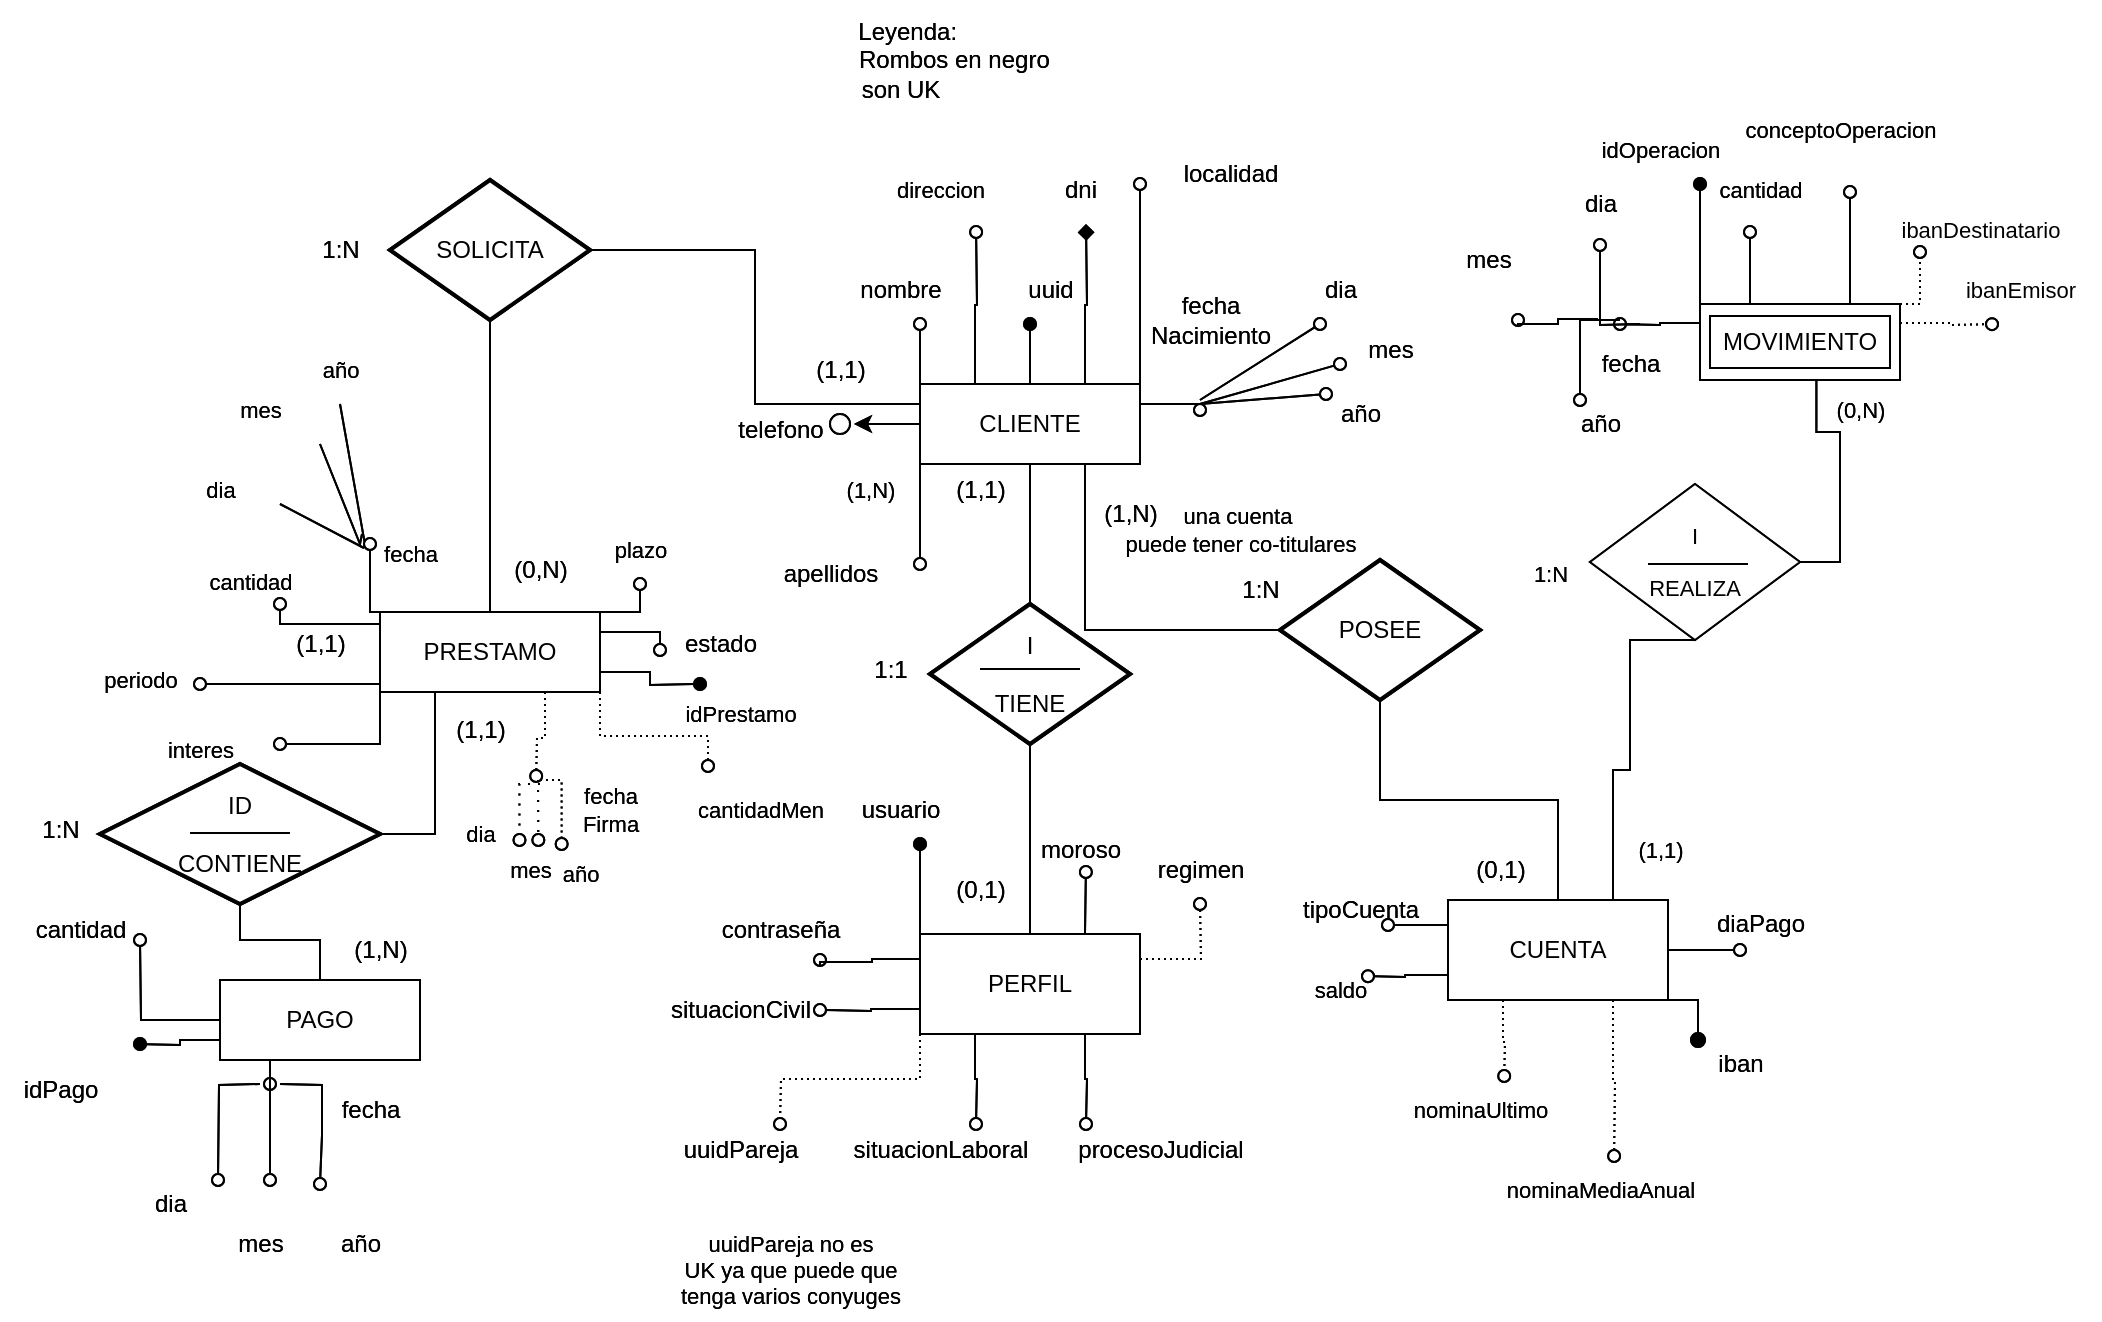 <mxfile version="21.3.4" type="device">
  <diagram name="Página-1" id="TlBKp83Lm7tlQdc44dGT">
    <mxGraphModel dx="2261" dy="739" grid="1" gridSize="10" guides="1" tooltips="1" connect="1" arrows="0" fold="1" page="1" pageScale="1" pageWidth="827" pageHeight="1169" math="0" shadow="0">
      <root>
        <mxCell id="0" />
        <mxCell id="1" parent="0" />
        <mxCell id="xqNSE1iXe-5gFX_6--wc-2" style="edgeStyle=orthogonalEdgeStyle;rounded=0;orthogonalLoop=1;jettySize=auto;html=1;endArrow=oval;endFill=1;" parent="1" source="xqNSE1iXe-5gFX_6--wc-1" edge="1">
          <mxGeometry relative="1" as="geometry">
            <mxPoint x="205" y="230" as="targetPoint" />
          </mxGeometry>
        </mxCell>
        <mxCell id="xqNSE1iXe-5gFX_6--wc-4" style="edgeStyle=orthogonalEdgeStyle;rounded=0;orthogonalLoop=1;jettySize=auto;html=1;exitX=0;exitY=0;exitDx=0;exitDy=0;endArrow=oval;endFill=0;" parent="1" source="xqNSE1iXe-5gFX_6--wc-1" edge="1">
          <mxGeometry relative="1" as="geometry">
            <mxPoint x="150" y="230" as="targetPoint" />
            <Array as="points">
              <mxPoint x="150" y="230" />
              <mxPoint x="150" y="230" />
            </Array>
          </mxGeometry>
        </mxCell>
        <mxCell id="xqNSE1iXe-5gFX_6--wc-11" style="edgeStyle=orthogonalEdgeStyle;rounded=0;orthogonalLoop=1;jettySize=auto;html=1;exitX=0;exitY=1;exitDx=0;exitDy=0;endArrow=oval;endFill=0;" parent="1" source="xqNSE1iXe-5gFX_6--wc-1" edge="1">
          <mxGeometry relative="1" as="geometry">
            <mxPoint x="150" y="350" as="targetPoint" />
            <Array as="points">
              <mxPoint x="150" y="350" />
            </Array>
          </mxGeometry>
        </mxCell>
        <mxCell id="xqNSE1iXe-5gFX_6--wc-13" style="edgeStyle=orthogonalEdgeStyle;rounded=0;orthogonalLoop=1;jettySize=auto;html=1;exitX=0.75;exitY=0;exitDx=0;exitDy=0;endArrow=diamond;endFill=1;" parent="1" source="xqNSE1iXe-5gFX_6--wc-1" edge="1">
          <mxGeometry relative="1" as="geometry">
            <mxPoint x="233" y="180" as="targetPoint" />
          </mxGeometry>
        </mxCell>
        <mxCell id="xqNSE1iXe-5gFX_6--wc-15" style="edgeStyle=orthogonalEdgeStyle;rounded=0;orthogonalLoop=1;jettySize=auto;html=1;exitX=1;exitY=0;exitDx=0;exitDy=0;endArrow=oval;endFill=0;" parent="1" source="xqNSE1iXe-5gFX_6--wc-1" edge="1">
          <mxGeometry relative="1" as="geometry">
            <mxPoint x="260" y="160" as="targetPoint" />
          </mxGeometry>
        </mxCell>
        <mxCell id="xqNSE1iXe-5gFX_6--wc-17" style="edgeStyle=orthogonalEdgeStyle;rounded=0;orthogonalLoop=1;jettySize=auto;html=1;exitX=1;exitY=0.25;exitDx=0;exitDy=0;endArrow=oval;endFill=0;" parent="1" source="xqNSE1iXe-5gFX_6--wc-1" edge="1">
          <mxGeometry relative="1" as="geometry">
            <mxPoint x="290" y="273" as="targetPoint" />
          </mxGeometry>
        </mxCell>
        <mxCell id="XaFg0RDclWLCGp-cVp1u-3" style="edgeStyle=orthogonalEdgeStyle;rounded=0;orthogonalLoop=1;jettySize=auto;html=1;entryX=0.5;entryY=0;entryDx=0;entryDy=0;endArrow=none;endFill=0;" parent="1" source="XaFg0RDclWLCGp-cVp1u-9" target="XaFg0RDclWLCGp-cVp1u-1" edge="1">
          <mxGeometry relative="1" as="geometry" />
        </mxCell>
        <mxCell id="XaFg0RDclWLCGp-cVp1u-13" style="edgeStyle=orthogonalEdgeStyle;rounded=0;orthogonalLoop=1;jettySize=auto;html=1;exitX=0;exitY=0.5;exitDx=0;exitDy=0;entryX=1.029;entryY=0.367;entryDx=0;entryDy=0;entryPerimeter=0;" parent="1" source="xqNSE1iXe-5gFX_6--wc-1" target="xqNSE1iXe-5gFX_6--wc-9" edge="1">
          <mxGeometry relative="1" as="geometry" />
        </mxCell>
        <mxCell id="XaFg0RDclWLCGp-cVp1u-50" style="edgeStyle=orthogonalEdgeStyle;shape=connector;rounded=0;orthogonalLoop=1;jettySize=auto;html=1;exitX=0.25;exitY=0;exitDx=0;exitDy=0;labelBackgroundColor=default;strokeColor=default;fontFamily=Helvetica;fontSize=11;fontColor=default;endArrow=circle;endFill=0;endSize=2;" parent="1" source="xqNSE1iXe-5gFX_6--wc-1" edge="1">
          <mxGeometry relative="1" as="geometry">
            <mxPoint x="178" y="180" as="targetPoint" />
          </mxGeometry>
        </mxCell>
        <mxCell id="BwXQ3ew1xLbGyDdpdMdL-13" style="edgeStyle=orthogonalEdgeStyle;rounded=0;orthogonalLoop=1;jettySize=auto;html=1;exitX=0;exitY=0.25;exitDx=0;exitDy=0;entryX=1;entryY=0.5;entryDx=0;entryDy=0;entryPerimeter=0;endArrow=none;endFill=0;" parent="1" source="xqNSE1iXe-5gFX_6--wc-1" target="BwXQ3ew1xLbGyDdpdMdL-12" edge="1">
          <mxGeometry relative="1" as="geometry" />
        </mxCell>
        <mxCell id="xqNSE1iXe-5gFX_6--wc-1" value="CLIENTE" style="html=1;whiteSpace=wrap;" parent="1" vertex="1">
          <mxGeometry x="150" y="260" width="110" height="40" as="geometry" />
        </mxCell>
        <mxCell id="xqNSE1iXe-5gFX_6--wc-6" value="uuid" style="text;html=1;align=center;verticalAlign=middle;resizable=0;points=[];autosize=1;strokeColor=none;fillColor=none;" parent="1" vertex="1">
          <mxGeometry x="190" y="198" width="50" height="30" as="geometry" />
        </mxCell>
        <mxCell id="xqNSE1iXe-5gFX_6--wc-9" value="telefono" style="text;html=1;align=center;verticalAlign=middle;resizable=0;points=[];autosize=1;strokeColor=none;fillColor=none;" parent="1" vertex="1">
          <mxGeometry x="45" y="268" width="70" height="30" as="geometry" />
        </mxCell>
        <mxCell id="xqNSE1iXe-5gFX_6--wc-10" value="nombre" style="text;html=1;align=center;verticalAlign=middle;resizable=0;points=[];autosize=1;strokeColor=none;fillColor=none;" parent="1" vertex="1">
          <mxGeometry x="110" y="198" width="60" height="30" as="geometry" />
        </mxCell>
        <mxCell id="xqNSE1iXe-5gFX_6--wc-12" value="apellidos" style="text;html=1;align=center;verticalAlign=middle;resizable=0;points=[];autosize=1;strokeColor=none;fillColor=none;" parent="1" vertex="1">
          <mxGeometry x="70" y="340" width="70" height="30" as="geometry" />
        </mxCell>
        <mxCell id="xqNSE1iXe-5gFX_6--wc-14" value="dni" style="text;html=1;align=center;verticalAlign=middle;resizable=0;points=[];autosize=1;strokeColor=none;fillColor=none;" parent="1" vertex="1">
          <mxGeometry x="210" y="148" width="40" height="30" as="geometry" />
        </mxCell>
        <mxCell id="xqNSE1iXe-5gFX_6--wc-16" value="localidad" style="text;html=1;align=center;verticalAlign=middle;resizable=0;points=[];autosize=1;strokeColor=none;fillColor=none;" parent="1" vertex="1">
          <mxGeometry x="270" y="140" width="70" height="30" as="geometry" />
        </mxCell>
        <mxCell id="xqNSE1iXe-5gFX_6--wc-24" value="" style="endArrow=oval;endFill=0;endSize=6;html=1;rounded=0;" parent="1" edge="1">
          <mxGeometry width="160" relative="1" as="geometry">
            <mxPoint x="290" y="268" as="sourcePoint" />
            <mxPoint x="350" y="230" as="targetPoint" />
          </mxGeometry>
        </mxCell>
        <mxCell id="xqNSE1iXe-5gFX_6--wc-25" value="" style="endArrow=oval;endFill=0;endSize=6;html=1;rounded=0;entryX=0;entryY=0.733;entryDx=0;entryDy=0;entryPerimeter=0;" parent="1" target="xqNSE1iXe-5gFX_6--wc-29" edge="1">
          <mxGeometry width="160" relative="1" as="geometry">
            <mxPoint x="290" y="270" as="sourcePoint" />
            <mxPoint x="350" y="270" as="targetPoint" />
          </mxGeometry>
        </mxCell>
        <mxCell id="xqNSE1iXe-5gFX_6--wc-26" value="" style="endArrow=oval;endFill=0;endSize=6;html=1;rounded=0;entryX=0.075;entryY=0.167;entryDx=0;entryDy=0;entryPerimeter=0;" parent="1" target="xqNSE1iXe-5gFX_6--wc-30" edge="1">
          <mxGeometry width="160" relative="1" as="geometry">
            <mxPoint x="290" y="270" as="sourcePoint" />
            <mxPoint x="340" y="310" as="targetPoint" />
          </mxGeometry>
        </mxCell>
        <mxCell id="xqNSE1iXe-5gFX_6--wc-27" value="fecha&lt;br&gt;Nacimiento" style="text;html=1;align=center;verticalAlign=middle;resizable=0;points=[];autosize=1;strokeColor=none;fillColor=none;" parent="1" vertex="1">
          <mxGeometry x="255" y="208" width="80" height="40" as="geometry" />
        </mxCell>
        <mxCell id="xqNSE1iXe-5gFX_6--wc-28" value="dia" style="text;html=1;align=center;verticalAlign=middle;resizable=0;points=[];autosize=1;strokeColor=none;fillColor=none;" parent="1" vertex="1">
          <mxGeometry x="340" y="198" width="40" height="30" as="geometry" />
        </mxCell>
        <mxCell id="xqNSE1iXe-5gFX_6--wc-29" value="mes" style="text;html=1;align=center;verticalAlign=middle;resizable=0;points=[];autosize=1;strokeColor=none;fillColor=none;" parent="1" vertex="1">
          <mxGeometry x="360" y="228" width="50" height="30" as="geometry" />
        </mxCell>
        <mxCell id="xqNSE1iXe-5gFX_6--wc-30" value="año" style="text;html=1;align=center;verticalAlign=middle;resizable=0;points=[];autosize=1;strokeColor=none;fillColor=none;" parent="1" vertex="1">
          <mxGeometry x="350" y="260" width="40" height="30" as="geometry" />
        </mxCell>
        <mxCell id="XaFg0RDclWLCGp-cVp1u-4" style="edgeStyle=orthogonalEdgeStyle;rounded=0;orthogonalLoop=1;jettySize=auto;html=1;exitX=0;exitY=0;exitDx=0;exitDy=0;endArrow=oval;endFill=1;" parent="1" source="XaFg0RDclWLCGp-cVp1u-1" edge="1">
          <mxGeometry relative="1" as="geometry">
            <mxPoint x="150" y="490" as="targetPoint" />
          </mxGeometry>
        </mxCell>
        <mxCell id="XaFg0RDclWLCGp-cVp1u-7" style="edgeStyle=orthogonalEdgeStyle;rounded=0;orthogonalLoop=1;jettySize=auto;html=1;exitX=0;exitY=0.25;exitDx=0;exitDy=0;endArrow=oval;endFill=0;" parent="1" source="XaFg0RDclWLCGp-cVp1u-1" edge="1">
          <mxGeometry relative="1" as="geometry">
            <mxPoint x="100" y="548" as="targetPoint" />
            <Array as="points">
              <mxPoint x="126" y="548" />
              <mxPoint x="126" y="549" />
            </Array>
          </mxGeometry>
        </mxCell>
        <mxCell id="XaFg0RDclWLCGp-cVp1u-11" style="edgeStyle=orthogonalEdgeStyle;rounded=0;orthogonalLoop=1;jettySize=auto;html=1;exitX=0;exitY=0.75;exitDx=0;exitDy=0;endArrow=oval;endFill=0;" parent="1" source="XaFg0RDclWLCGp-cVp1u-1" edge="1">
          <mxGeometry relative="1" as="geometry">
            <mxPoint x="100" y="573" as="targetPoint" />
          </mxGeometry>
        </mxCell>
        <mxCell id="XaFg0RDclWLCGp-cVp1u-16" style="edgeStyle=orthogonalEdgeStyle;rounded=0;orthogonalLoop=1;jettySize=auto;html=1;exitX=0.25;exitY=1;exitDx=0;exitDy=0;endArrow=oval;endFill=0;" parent="1" source="XaFg0RDclWLCGp-cVp1u-1" edge="1">
          <mxGeometry relative="1" as="geometry">
            <mxPoint x="178" y="630" as="targetPoint" />
          </mxGeometry>
        </mxCell>
        <mxCell id="XaFg0RDclWLCGp-cVp1u-18" style="edgeStyle=orthogonalEdgeStyle;rounded=0;orthogonalLoop=1;jettySize=auto;html=1;exitX=0.75;exitY=0;exitDx=0;exitDy=0;endArrow=circle;endFill=0;endSize=2;" parent="1" source="XaFg0RDclWLCGp-cVp1u-1" edge="1">
          <mxGeometry relative="1" as="geometry">
            <mxPoint x="233" y="500" as="targetPoint" />
          </mxGeometry>
        </mxCell>
        <mxCell id="XaFg0RDclWLCGp-cVp1u-20" style="edgeStyle=orthogonalEdgeStyle;rounded=0;orthogonalLoop=1;jettySize=auto;html=1;exitX=0.75;exitY=1;exitDx=0;exitDy=0;endArrow=oval;endFill=0;" parent="1" source="XaFg0RDclWLCGp-cVp1u-1" edge="1">
          <mxGeometry relative="1" as="geometry">
            <mxPoint x="233" y="630" as="targetPoint" />
          </mxGeometry>
        </mxCell>
        <mxCell id="XaFg0RDclWLCGp-cVp1u-25" style="edgeStyle=orthogonalEdgeStyle;rounded=0;orthogonalLoop=1;jettySize=auto;html=1;exitX=0;exitY=1;exitDx=0;exitDy=0;endArrow=oval;endFill=0;dashed=1;dashPattern=1 2;" parent="1" source="XaFg0RDclWLCGp-cVp1u-1" edge="1">
          <mxGeometry relative="1" as="geometry">
            <mxPoint x="80" y="630" as="targetPoint" />
          </mxGeometry>
        </mxCell>
        <mxCell id="XaFg0RDclWLCGp-cVp1u-28" style="edgeStyle=orthogonalEdgeStyle;rounded=0;orthogonalLoop=1;jettySize=auto;html=1;exitX=1;exitY=0.25;exitDx=0;exitDy=0;endArrow=oval;endFill=0;dashed=1;dashPattern=1 2;" parent="1" source="XaFg0RDclWLCGp-cVp1u-1" edge="1">
          <mxGeometry relative="1" as="geometry">
            <mxPoint x="290" y="520" as="targetPoint" />
          </mxGeometry>
        </mxCell>
        <mxCell id="XaFg0RDclWLCGp-cVp1u-1" value="PERFIL" style="html=1;whiteSpace=wrap;" parent="1" vertex="1">
          <mxGeometry x="150" y="535" width="110" height="50" as="geometry" />
        </mxCell>
        <mxCell id="XaFg0RDclWLCGp-cVp1u-6" value="usuario" style="text;html=1;align=center;verticalAlign=middle;resizable=0;points=[];autosize=1;strokeColor=none;fillColor=none;" parent="1" vertex="1">
          <mxGeometry x="110" y="458" width="60" height="30" as="geometry" />
        </mxCell>
        <mxCell id="XaFg0RDclWLCGp-cVp1u-8" value="contraseña" style="text;html=1;align=center;verticalAlign=middle;resizable=0;points=[];autosize=1;strokeColor=none;fillColor=none;" parent="1" vertex="1">
          <mxGeometry x="40" y="518" width="80" height="30" as="geometry" />
        </mxCell>
        <mxCell id="XaFg0RDclWLCGp-cVp1u-10" value="" style="edgeStyle=orthogonalEdgeStyle;rounded=0;orthogonalLoop=1;jettySize=auto;html=1;entryX=0.5;entryY=0;entryDx=0;entryDy=0;endArrow=none;endFill=0;" parent="1" source="xqNSE1iXe-5gFX_6--wc-1" target="XaFg0RDclWLCGp-cVp1u-9" edge="1">
          <mxGeometry relative="1" as="geometry">
            <mxPoint x="205" y="300" as="sourcePoint" />
            <mxPoint x="205" y="535" as="targetPoint" />
          </mxGeometry>
        </mxCell>
        <mxCell id="XaFg0RDclWLCGp-cVp1u-9" value="I&lt;br&gt;&lt;br&gt;TIENE" style="strokeWidth=2;html=1;shape=mxgraph.flowchart.decision;whiteSpace=wrap;" parent="1" vertex="1">
          <mxGeometry x="155" y="370" width="100" height="70" as="geometry" />
        </mxCell>
        <mxCell id="XaFg0RDclWLCGp-cVp1u-14" value="" style="verticalLabelPosition=bottom;verticalAlign=top;html=1;shape=mxgraph.flowchart.on-page_reference;" parent="1" vertex="1">
          <mxGeometry x="105" y="275" width="10" height="10" as="geometry" />
        </mxCell>
        <mxCell id="XaFg0RDclWLCGp-cVp1u-15" value="situacionCivil" style="text;html=1;align=center;verticalAlign=middle;resizable=0;points=[];autosize=1;strokeColor=none;fillColor=none;" parent="1" vertex="1">
          <mxGeometry x="15" y="558" width="90" height="30" as="geometry" />
        </mxCell>
        <mxCell id="XaFg0RDclWLCGp-cVp1u-17" value="situacionLaboral" style="text;html=1;align=center;verticalAlign=middle;resizable=0;points=[];autosize=1;strokeColor=none;fillColor=none;" parent="1" vertex="1">
          <mxGeometry x="105" y="628" width="110" height="30" as="geometry" />
        </mxCell>
        <mxCell id="XaFg0RDclWLCGp-cVp1u-19" value="moroso" style="text;html=1;align=center;verticalAlign=middle;resizable=0;points=[];autosize=1;strokeColor=none;fillColor=none;" parent="1" vertex="1">
          <mxGeometry x="200" y="478" width="60" height="30" as="geometry" />
        </mxCell>
        <mxCell id="XaFg0RDclWLCGp-cVp1u-21" value="procesoJudicial" style="text;html=1;align=center;verticalAlign=middle;resizable=0;points=[];autosize=1;strokeColor=none;fillColor=none;" parent="1" vertex="1">
          <mxGeometry x="215" y="628" width="110" height="30" as="geometry" />
        </mxCell>
        <mxCell id="XaFg0RDclWLCGp-cVp1u-22" value="(0,1)" style="text;html=1;align=center;verticalAlign=middle;resizable=0;points=[];autosize=1;strokeColor=none;fillColor=none;" parent="1" vertex="1">
          <mxGeometry x="155" y="498" width="50" height="30" as="geometry" />
        </mxCell>
        <mxCell id="XaFg0RDclWLCGp-cVp1u-23" value="(1,1)" style="text;html=1;align=center;verticalAlign=middle;resizable=0;points=[];autosize=1;strokeColor=none;fillColor=none;" parent="1" vertex="1">
          <mxGeometry x="155" y="298" width="50" height="30" as="geometry" />
        </mxCell>
        <mxCell id="XaFg0RDclWLCGp-cVp1u-24" value="1:1" style="text;html=1;align=center;verticalAlign=middle;resizable=0;points=[];autosize=1;strokeColor=none;fillColor=none;" parent="1" vertex="1">
          <mxGeometry x="115" y="388" width="40" height="30" as="geometry" />
        </mxCell>
        <mxCell id="XaFg0RDclWLCGp-cVp1u-26" value="uuidPareja" style="text;html=1;align=center;verticalAlign=middle;resizable=0;points=[];autosize=1;strokeColor=none;fillColor=none;" parent="1" vertex="1">
          <mxGeometry x="20" y="628" width="80" height="30" as="geometry" />
        </mxCell>
        <mxCell id="XaFg0RDclWLCGp-cVp1u-27" value="&amp;nbsp; Leyenda:&lt;br&gt;&amp;nbsp; &amp;nbsp; &amp;nbsp; &amp;nbsp; &amp;nbsp; &amp;nbsp; &amp;nbsp; &amp;nbsp; Rombos en negro&lt;br&gt;son UK" style="text;html=1;align=center;verticalAlign=middle;resizable=0;points=[];autosize=1;strokeColor=none;fillColor=none;" parent="1" vertex="1">
          <mxGeometry x="55" y="68" width="170" height="60" as="geometry" />
        </mxCell>
        <mxCell id="XaFg0RDclWLCGp-cVp1u-29" value="regimen" style="text;html=1;align=center;verticalAlign=middle;resizable=0;points=[];autosize=1;strokeColor=none;fillColor=none;" parent="1" vertex="1">
          <mxGeometry x="255" y="488" width="70" height="30" as="geometry" />
        </mxCell>
        <mxCell id="XaFg0RDclWLCGp-cVp1u-33" style="edgeStyle=orthogonalEdgeStyle;rounded=0;orthogonalLoop=1;jettySize=auto;html=1;entryX=0.75;entryY=1;entryDx=0;entryDy=0;endArrow=none;endFill=0;" parent="1" source="XaFg0RDclWLCGp-cVp1u-31" target="xqNSE1iXe-5gFX_6--wc-1" edge="1">
          <mxGeometry relative="1" as="geometry" />
        </mxCell>
        <mxCell id="XaFg0RDclWLCGp-cVp1u-34" style="edgeStyle=orthogonalEdgeStyle;rounded=0;orthogonalLoop=1;jettySize=auto;html=1;entryX=0.5;entryY=0;entryDx=0;entryDy=0;endArrow=none;endFill=0;" parent="1" source="XaFg0RDclWLCGp-cVp1u-31" target="XaFg0RDclWLCGp-cVp1u-35" edge="1">
          <mxGeometry relative="1" as="geometry">
            <mxPoint x="470" y="520" as="targetPoint" />
          </mxGeometry>
        </mxCell>
        <mxCell id="XaFg0RDclWLCGp-cVp1u-31" value="POSEE" style="strokeWidth=2;html=1;shape=mxgraph.flowchart.decision;whiteSpace=wrap;" parent="1" vertex="1">
          <mxGeometry x="330" y="348" width="100" height="70" as="geometry" />
        </mxCell>
        <mxCell id="XaFg0RDclWLCGp-cVp1u-41" style="edgeStyle=orthogonalEdgeStyle;rounded=0;orthogonalLoop=1;jettySize=auto;html=1;exitX=0;exitY=0.25;exitDx=0;exitDy=0;endArrow=circle;endFill=0;endSize=2;" parent="1" source="XaFg0RDclWLCGp-cVp1u-35" edge="1">
          <mxGeometry relative="1" as="geometry">
            <mxPoint x="380" y="530" as="targetPoint" />
          </mxGeometry>
        </mxCell>
        <mxCell id="XaFg0RDclWLCGp-cVp1u-43" style="edgeStyle=orthogonalEdgeStyle;rounded=0;orthogonalLoop=1;jettySize=auto;html=1;exitX=0;exitY=0.75;exitDx=0;exitDy=0;endArrow=circle;endFill=0;endSize=2;" parent="1" source="XaFg0RDclWLCGp-cVp1u-35" edge="1">
          <mxGeometry relative="1" as="geometry">
            <mxPoint x="370" y="556" as="targetPoint" />
          </mxGeometry>
        </mxCell>
        <mxCell id="XaFg0RDclWLCGp-cVp1u-45" style="edgeStyle=orthogonalEdgeStyle;shape=connector;rounded=0;orthogonalLoop=1;jettySize=auto;html=1;exitX=0.25;exitY=1;exitDx=0;exitDy=0;labelBackgroundColor=default;strokeColor=default;fontFamily=Helvetica;fontSize=11;fontColor=default;endArrow=circle;endFill=0;endSize=2;dashed=1;dashPattern=1 2;" parent="1" source="XaFg0RDclWLCGp-cVp1u-35" edge="1">
          <mxGeometry relative="1" as="geometry">
            <mxPoint x="442" y="610" as="targetPoint" />
          </mxGeometry>
        </mxCell>
        <mxCell id="XaFg0RDclWLCGp-cVp1u-47" style="edgeStyle=orthogonalEdgeStyle;shape=connector;rounded=0;orthogonalLoop=1;jettySize=auto;html=1;exitX=0.75;exitY=1;exitDx=0;exitDy=0;labelBackgroundColor=default;strokeColor=default;fontFamily=Helvetica;fontSize=11;fontColor=default;endArrow=circle;endFill=0;endSize=2;dashed=1;dashPattern=1 2;" parent="1" source="XaFg0RDclWLCGp-cVp1u-35" edge="1">
          <mxGeometry relative="1" as="geometry">
            <mxPoint x="497" y="650" as="targetPoint" />
          </mxGeometry>
        </mxCell>
        <mxCell id="XaFg0RDclWLCGp-cVp1u-54" style="edgeStyle=orthogonalEdgeStyle;shape=connector;rounded=0;orthogonalLoop=1;jettySize=auto;html=1;exitX=0.75;exitY=0;exitDx=0;exitDy=0;labelBackgroundColor=default;strokeColor=default;fontFamily=Helvetica;fontSize=11;fontColor=default;endArrow=none;endFill=0;endSize=2;entryX=0.5;entryY=1;entryDx=0;entryDy=0;" parent="1" source="XaFg0RDclWLCGp-cVp1u-35" target="XaFg0RDclWLCGp-cVp1u-55" edge="1">
          <mxGeometry relative="1" as="geometry">
            <mxPoint x="500" y="390" as="targetPoint" />
            <Array as="points">
              <mxPoint x="497" y="453" />
              <mxPoint x="505" y="453" />
              <mxPoint x="505" y="388" />
            </Array>
          </mxGeometry>
        </mxCell>
        <mxCell id="XaFg0RDclWLCGp-cVp1u-63" style="edgeStyle=orthogonalEdgeStyle;shape=connector;rounded=0;orthogonalLoop=1;jettySize=auto;html=1;exitX=1;exitY=1;exitDx=0;exitDy=0;entryX=0.08;entryY=0.1;entryDx=0;entryDy=0;entryPerimeter=0;labelBackgroundColor=default;strokeColor=default;fontFamily=Helvetica;fontSize=11;fontColor=default;endArrow=oval;endFill=1;endSize=7;" parent="1" source="XaFg0RDclWLCGp-cVp1u-35" target="XaFg0RDclWLCGp-cVp1u-40" edge="1">
          <mxGeometry relative="1" as="geometry" />
        </mxCell>
        <mxCell id="XaFg0RDclWLCGp-cVp1u-35" value="CUENTA" style="html=1;whiteSpace=wrap;" parent="1" vertex="1">
          <mxGeometry x="414" y="518" width="110" height="50" as="geometry" />
        </mxCell>
        <mxCell id="XaFg0RDclWLCGp-cVp1u-36" value="(0,1)" style="text;html=1;align=center;verticalAlign=middle;resizable=0;points=[];autosize=1;strokeColor=none;fillColor=none;" parent="1" vertex="1">
          <mxGeometry x="415" y="488" width="50" height="30" as="geometry" />
        </mxCell>
        <mxCell id="XaFg0RDclWLCGp-cVp1u-37" value="(1,N)" style="text;html=1;align=center;verticalAlign=middle;resizable=0;points=[];autosize=1;strokeColor=none;fillColor=none;" parent="1" vertex="1">
          <mxGeometry x="230" y="310" width="50" height="30" as="geometry" />
        </mxCell>
        <mxCell id="XaFg0RDclWLCGp-cVp1u-38" value="1:N" style="text;html=1;align=center;verticalAlign=middle;resizable=0;points=[];autosize=1;strokeColor=none;fillColor=none;" parent="1" vertex="1">
          <mxGeometry x="300" y="348" width="40" height="30" as="geometry" />
        </mxCell>
        <mxCell id="XaFg0RDclWLCGp-cVp1u-40" value="iban" style="text;html=1;align=center;verticalAlign=middle;resizable=0;points=[];autosize=1;strokeColor=none;fillColor=none;" parent="1" vertex="1">
          <mxGeometry x="535" y="585" width="50" height="30" as="geometry" />
        </mxCell>
        <mxCell id="XaFg0RDclWLCGp-cVp1u-42" value="tipoCuenta" style="text;html=1;align=center;verticalAlign=middle;resizable=0;points=[];autosize=1;strokeColor=none;fillColor=none;" parent="1" vertex="1">
          <mxGeometry x="330" y="508" width="80" height="30" as="geometry" />
        </mxCell>
        <mxCell id="XaFg0RDclWLCGp-cVp1u-44" value="saldo" style="text;html=1;align=center;verticalAlign=middle;resizable=0;points=[];autosize=1;strokeColor=none;fillColor=none;fontSize=11;fontFamily=Helvetica;fontColor=default;" parent="1" vertex="1">
          <mxGeometry x="335" y="548" width="50" height="30" as="geometry" />
        </mxCell>
        <mxCell id="XaFg0RDclWLCGp-cVp1u-46" value="nominaUltimo" style="text;html=1;align=center;verticalAlign=middle;resizable=0;points=[];autosize=1;strokeColor=none;fillColor=none;fontSize=11;fontFamily=Helvetica;fontColor=default;" parent="1" vertex="1">
          <mxGeometry x="385" y="608" width="90" height="30" as="geometry" />
        </mxCell>
        <mxCell id="XaFg0RDclWLCGp-cVp1u-48" value="nominaMediaAnual" style="text;html=1;align=center;verticalAlign=middle;resizable=0;points=[];autosize=1;strokeColor=none;fillColor=none;fontSize=11;fontFamily=Helvetica;fontColor=default;" parent="1" vertex="1">
          <mxGeometry x="430" y="648" width="120" height="30" as="geometry" />
        </mxCell>
        <mxCell id="XaFg0RDclWLCGp-cVp1u-49" value="uuidPareja no es&lt;br&gt;UK ya que puede que&lt;br&gt;tenga varios conyuges" style="text;html=1;align=center;verticalAlign=middle;resizable=0;points=[];autosize=1;strokeColor=none;fillColor=none;fontSize=11;fontFamily=Helvetica;fontColor=default;" parent="1" vertex="1">
          <mxGeometry x="20" y="678" width="130" height="50" as="geometry" />
        </mxCell>
        <mxCell id="XaFg0RDclWLCGp-cVp1u-51" value="direccion" style="text;html=1;align=center;verticalAlign=middle;resizable=0;points=[];autosize=1;strokeColor=none;fillColor=none;fontSize=11;fontFamily=Helvetica;fontColor=default;" parent="1" vertex="1">
          <mxGeometry x="125" y="148" width="70" height="30" as="geometry" />
        </mxCell>
        <mxCell id="XaFg0RDclWLCGp-cVp1u-59" style="edgeStyle=orthogonalEdgeStyle;shape=connector;rounded=0;orthogonalLoop=1;jettySize=auto;html=1;exitX=1;exitY=0.5;exitDx=0;exitDy=0;entryX=0.582;entryY=0.98;entryDx=0;entryDy=0;entryPerimeter=0;labelBackgroundColor=default;strokeColor=default;fontFamily=Helvetica;fontSize=11;fontColor=default;endArrow=none;endFill=0;endSize=2;" parent="1" source="XaFg0RDclWLCGp-cVp1u-55" target="XaFg0RDclWLCGp-cVp1u-56" edge="1">
          <mxGeometry relative="1" as="geometry" />
        </mxCell>
        <mxCell id="XaFg0RDclWLCGp-cVp1u-55" value="I&lt;br&gt;&lt;br&gt;REALIZA" style="rhombus;whiteSpace=wrap;html=1;fontFamily=Helvetica;fontSize=11;fontColor=default;" parent="1" vertex="1">
          <mxGeometry x="485" y="310" width="105" height="78" as="geometry" />
        </mxCell>
        <mxCell id="XaFg0RDclWLCGp-cVp1u-68" style="edgeStyle=orthogonalEdgeStyle;shape=connector;rounded=0;orthogonalLoop=1;jettySize=auto;html=1;exitX=0;exitY=0;exitDx=0;exitDy=0;labelBackgroundColor=default;strokeColor=default;fontFamily=Helvetica;fontSize=11;fontColor=default;endArrow=oval;endFill=1;endSize=6;" parent="1" source="XaFg0RDclWLCGp-cVp1u-56" edge="1">
          <mxGeometry relative="1" as="geometry">
            <mxPoint x="540" y="160" as="targetPoint" />
          </mxGeometry>
        </mxCell>
        <mxCell id="XaFg0RDclWLCGp-cVp1u-70" style="edgeStyle=orthogonalEdgeStyle;shape=connector;rounded=0;orthogonalLoop=1;jettySize=auto;html=1;exitX=0.25;exitY=0;exitDx=0;exitDy=0;labelBackgroundColor=default;strokeColor=default;fontFamily=Helvetica;fontSize=11;fontColor=default;endArrow=circle;endFill=0;endSize=2;" parent="1" source="XaFg0RDclWLCGp-cVp1u-56" edge="1">
          <mxGeometry relative="1" as="geometry">
            <mxPoint x="565" y="180" as="targetPoint" />
          </mxGeometry>
        </mxCell>
        <mxCell id="XaFg0RDclWLCGp-cVp1u-72" style="edgeStyle=orthogonalEdgeStyle;shape=connector;rounded=0;orthogonalLoop=1;jettySize=auto;html=1;exitX=0.75;exitY=0;exitDx=0;exitDy=0;labelBackgroundColor=default;strokeColor=default;fontFamily=Helvetica;fontSize=11;fontColor=default;endArrow=circle;endFill=0;endSize=2;" parent="1" source="XaFg0RDclWLCGp-cVp1u-56" edge="1">
          <mxGeometry relative="1" as="geometry">
            <mxPoint x="615" y="160" as="targetPoint" />
          </mxGeometry>
        </mxCell>
        <mxCell id="XaFg0RDclWLCGp-cVp1u-74" style="edgeStyle=orthogonalEdgeStyle;shape=connector;rounded=0;orthogonalLoop=1;jettySize=auto;html=1;exitX=1;exitY=0;exitDx=0;exitDy=0;labelBackgroundColor=default;strokeColor=default;fontFamily=Helvetica;fontSize=11;fontColor=default;endArrow=circle;endFill=0;endSize=2;dashed=1;dashPattern=1 2;" parent="1" source="XaFg0RDclWLCGp-cVp1u-56" edge="1">
          <mxGeometry relative="1" as="geometry">
            <mxPoint x="650" y="190" as="targetPoint" />
          </mxGeometry>
        </mxCell>
        <mxCell id="XaFg0RDclWLCGp-cVp1u-76" style="edgeStyle=orthogonalEdgeStyle;shape=connector;rounded=0;orthogonalLoop=1;jettySize=auto;html=1;exitX=1;exitY=0.25;exitDx=0;exitDy=0;labelBackgroundColor=default;strokeColor=default;fontFamily=Helvetica;fontSize=11;fontColor=default;endArrow=circle;endFill=0;endSize=2;dashed=1;dashPattern=1 2;" parent="1" source="XaFg0RDclWLCGp-cVp1u-56" edge="1">
          <mxGeometry relative="1" as="geometry">
            <mxPoint x="690" y="230" as="targetPoint" />
          </mxGeometry>
        </mxCell>
        <mxCell id="q0lJR1zsBF-GGEhe4DY3-1" style="edgeStyle=orthogonalEdgeStyle;rounded=0;orthogonalLoop=1;jettySize=auto;html=1;exitX=0;exitY=0.25;exitDx=0;exitDy=0;endArrow=oval;endFill=0;" parent="1" source="XaFg0RDclWLCGp-cVp1u-56" edge="1">
          <mxGeometry relative="1" as="geometry">
            <mxPoint x="500" y="230" as="targetPoint" />
          </mxGeometry>
        </mxCell>
        <mxCell id="XaFg0RDclWLCGp-cVp1u-56" value="MOVIMIENTO" style="html=1;whiteSpace=wrap;" parent="1" vertex="1">
          <mxGeometry x="540" y="220" width="100" height="38" as="geometry" />
        </mxCell>
        <mxCell id="XaFg0RDclWLCGp-cVp1u-64" value="(1,1)" style="text;html=1;align=center;verticalAlign=middle;resizable=0;points=[];autosize=1;strokeColor=none;fillColor=none;fontSize=11;fontFamily=Helvetica;fontColor=default;" parent="1" vertex="1">
          <mxGeometry x="495" y="478" width="50" height="30" as="geometry" />
        </mxCell>
        <mxCell id="XaFg0RDclWLCGp-cVp1u-65" value="(0,N)" style="text;html=1;align=center;verticalAlign=middle;resizable=0;points=[];autosize=1;strokeColor=none;fillColor=none;fontSize=11;fontFamily=Helvetica;fontColor=default;" parent="1" vertex="1">
          <mxGeometry x="595" y="258" width="50" height="30" as="geometry" />
        </mxCell>
        <mxCell id="XaFg0RDclWLCGp-cVp1u-66" value="1:N" style="text;html=1;align=center;verticalAlign=middle;resizable=0;points=[];autosize=1;strokeColor=none;fillColor=none;fontSize=11;fontFamily=Helvetica;fontColor=default;" parent="1" vertex="1">
          <mxGeometry x="445" y="340" width="40" height="30" as="geometry" />
        </mxCell>
        <mxCell id="XaFg0RDclWLCGp-cVp1u-69" value="idOperacion" style="text;html=1;align=center;verticalAlign=middle;resizable=0;points=[];autosize=1;strokeColor=none;fillColor=none;fontSize=11;fontFamily=Helvetica;fontColor=default;" parent="1" vertex="1">
          <mxGeometry x="480" y="128" width="80" height="30" as="geometry" />
        </mxCell>
        <mxCell id="XaFg0RDclWLCGp-cVp1u-71" value="cantidad" style="text;html=1;align=center;verticalAlign=middle;resizable=0;points=[];autosize=1;strokeColor=none;fillColor=none;fontSize=11;fontFamily=Helvetica;fontColor=default;" parent="1" vertex="1">
          <mxGeometry x="535" y="148" width="70" height="30" as="geometry" />
        </mxCell>
        <mxCell id="XaFg0RDclWLCGp-cVp1u-73" value="conceptoOperacion" style="text;html=1;align=center;verticalAlign=middle;resizable=0;points=[];autosize=1;strokeColor=none;fillColor=none;fontSize=11;fontFamily=Helvetica;fontColor=default;" parent="1" vertex="1">
          <mxGeometry x="550" y="118" width="120" height="30" as="geometry" />
        </mxCell>
        <mxCell id="XaFg0RDclWLCGp-cVp1u-75" value="ibanDestinatario" style="text;html=1;align=center;verticalAlign=middle;resizable=0;points=[];autosize=1;strokeColor=none;fillColor=none;fontSize=11;fontFamily=Helvetica;fontColor=default;" parent="1" vertex="1">
          <mxGeometry x="630" y="168" width="100" height="30" as="geometry" />
        </mxCell>
        <mxCell id="XaFg0RDclWLCGp-cVp1u-77" value="ibanEmisor" style="text;html=1;align=center;verticalAlign=middle;resizable=0;points=[];autosize=1;strokeColor=none;fillColor=none;fontSize=11;fontFamily=Helvetica;fontColor=default;" parent="1" vertex="1">
          <mxGeometry x="660" y="198" width="80" height="30" as="geometry" />
        </mxCell>
        <mxCell id="XaFg0RDclWLCGp-cVp1u-85" style="edgeStyle=orthogonalEdgeStyle;shape=connector;rounded=0;orthogonalLoop=1;jettySize=auto;html=1;exitX=0;exitY=0;exitDx=0;exitDy=0;labelBackgroundColor=default;strokeColor=default;fontFamily=Helvetica;fontSize=11;fontColor=default;endArrow=oval;endFill=0;endSize=6;" parent="1" source="XaFg0RDclWLCGp-cVp1u-80" edge="1">
          <mxGeometry relative="1" as="geometry">
            <mxPoint x="-125" y="340" as="targetPoint" />
          </mxGeometry>
        </mxCell>
        <mxCell id="XaFg0RDclWLCGp-cVp1u-87" style="edgeStyle=orthogonalEdgeStyle;shape=connector;rounded=0;orthogonalLoop=1;jettySize=auto;html=1;exitX=0;exitY=0.25;exitDx=0;exitDy=0;labelBackgroundColor=default;strokeColor=default;fontFamily=Helvetica;fontSize=11;fontColor=default;endArrow=oval;endFill=0;endSize=6;" parent="1" source="XaFg0RDclWLCGp-cVp1u-80" edge="1">
          <mxGeometry relative="1" as="geometry">
            <mxPoint x="-170" y="370" as="targetPoint" />
            <Array as="points">
              <mxPoint x="-125" y="380" />
              <mxPoint x="-169" y="380" />
            </Array>
          </mxGeometry>
        </mxCell>
        <mxCell id="XaFg0RDclWLCGp-cVp1u-89" style="edgeStyle=orthogonalEdgeStyle;shape=connector;rounded=0;orthogonalLoop=1;jettySize=auto;html=1;exitX=0;exitY=1;exitDx=0;exitDy=0;labelBackgroundColor=default;strokeColor=default;fontFamily=Helvetica;fontSize=11;fontColor=default;endArrow=oval;endFill=0;endSize=6;" parent="1" source="XaFg0RDclWLCGp-cVp1u-80" edge="1">
          <mxGeometry relative="1" as="geometry">
            <mxPoint x="-210" y="410" as="targetPoint" />
            <Array as="points">
              <mxPoint x="-125" y="410" />
              <mxPoint x="-200" y="410" />
            </Array>
          </mxGeometry>
        </mxCell>
        <mxCell id="XaFg0RDclWLCGp-cVp1u-91" style="edgeStyle=orthogonalEdgeStyle;shape=connector;rounded=0;orthogonalLoop=1;jettySize=auto;html=1;exitX=0;exitY=1;exitDx=0;exitDy=0;labelBackgroundColor=default;strokeColor=default;fontFamily=Helvetica;fontSize=11;fontColor=default;endArrow=oval;endFill=0;endSize=6;" parent="1" source="XaFg0RDclWLCGp-cVp1u-80" edge="1">
          <mxGeometry relative="1" as="geometry">
            <mxPoint x="-170" y="440" as="targetPoint" />
            <Array as="points">
              <mxPoint x="-125" y="440" />
              <mxPoint x="-125" y="440" />
            </Array>
          </mxGeometry>
        </mxCell>
        <mxCell id="XaFg0RDclWLCGp-cVp1u-93" style="edgeStyle=orthogonalEdgeStyle;shape=connector;rounded=0;orthogonalLoop=1;jettySize=auto;html=1;exitX=1;exitY=0;exitDx=0;exitDy=0;labelBackgroundColor=default;strokeColor=default;fontFamily=Helvetica;fontSize=11;fontColor=default;endArrow=oval;endFill=0;endSize=6;" parent="1" source="XaFg0RDclWLCGp-cVp1u-80" edge="1">
          <mxGeometry relative="1" as="geometry">
            <mxPoint x="10" y="360" as="targetPoint" />
          </mxGeometry>
        </mxCell>
        <mxCell id="XaFg0RDclWLCGp-cVp1u-101" style="edgeStyle=orthogonalEdgeStyle;shape=connector;rounded=0;orthogonalLoop=1;jettySize=auto;html=1;exitX=1;exitY=0.75;exitDx=0;exitDy=0;labelBackgroundColor=default;strokeColor=default;fontFamily=Helvetica;fontSize=11;fontColor=default;endArrow=oval;endFill=1;endSize=6;" parent="1" source="XaFg0RDclWLCGp-cVp1u-80" edge="1">
          <mxGeometry relative="1" as="geometry">
            <mxPoint x="40" y="410" as="targetPoint" />
          </mxGeometry>
        </mxCell>
        <mxCell id="9su2o1WKyeQsui4mfMZQ-2" style="edgeStyle=orthogonalEdgeStyle;rounded=0;orthogonalLoop=1;jettySize=auto;html=1;exitX=1;exitY=1;exitDx=0;exitDy=0;entryX=0.211;entryY=-0.1;entryDx=0;entryDy=0;entryPerimeter=0;endArrow=circle;endFill=0;endSize=2;dashed=1;dashPattern=1 2;" parent="1" source="XaFg0RDclWLCGp-cVp1u-80" target="XaFg0RDclWLCGp-cVp1u-140" edge="1">
          <mxGeometry relative="1" as="geometry" />
        </mxCell>
        <mxCell id="9su2o1WKyeQsui4mfMZQ-5" style="edgeStyle=orthogonalEdgeStyle;rounded=0;orthogonalLoop=1;jettySize=auto;html=1;exitX=0.75;exitY=1;exitDx=0;exitDy=0;endArrow=circle;endFill=0;endSize=2;dashed=1;dashPattern=1 2;" parent="1" source="XaFg0RDclWLCGp-cVp1u-80" edge="1">
          <mxGeometry relative="1" as="geometry">
            <mxPoint x="-42" y="460" as="targetPoint" />
          </mxGeometry>
        </mxCell>
        <mxCell id="9su2o1WKyeQsui4mfMZQ-49" style="edgeStyle=orthogonalEdgeStyle;rounded=0;orthogonalLoop=1;jettySize=auto;html=1;exitX=1;exitY=0.25;exitDx=0;exitDy=0;startArrow=none;startFill=0;endArrow=oval;endFill=0;endSize=6;" parent="1" source="XaFg0RDclWLCGp-cVp1u-80" edge="1">
          <mxGeometry relative="1" as="geometry">
            <mxPoint x="20" y="393" as="targetPoint" />
          </mxGeometry>
        </mxCell>
        <mxCell id="BwXQ3ew1xLbGyDdpdMdL-11" style="edgeStyle=orthogonalEdgeStyle;rounded=0;orthogonalLoop=1;jettySize=auto;html=1;exitX=0.5;exitY=0;exitDx=0;exitDy=0;entryX=0.5;entryY=1;entryDx=0;entryDy=0;entryPerimeter=0;endArrow=none;endFill=0;" parent="1" source="XaFg0RDclWLCGp-cVp1u-80" target="BwXQ3ew1xLbGyDdpdMdL-12" edge="1">
          <mxGeometry relative="1" as="geometry">
            <mxPoint x="-65" y="240" as="targetPoint" />
          </mxGeometry>
        </mxCell>
        <mxCell id="XaFg0RDclWLCGp-cVp1u-80" value="PRESTAMO&lt;br&gt;" style="html=1;whiteSpace=wrap;" parent="1" vertex="1">
          <mxGeometry x="-120" y="374" width="110" height="40" as="geometry" />
        </mxCell>
        <mxCell id="XaFg0RDclWLCGp-cVp1u-83" value="(1,N)" style="text;html=1;align=center;verticalAlign=middle;resizable=0;points=[];autosize=1;strokeColor=none;fillColor=none;fontSize=11;fontFamily=Helvetica;fontColor=default;" parent="1" vertex="1">
          <mxGeometry x="105" y="303" width="40" height="20" as="geometry" />
        </mxCell>
        <mxCell id="XaFg0RDclWLCGp-cVp1u-86" value="fecha" style="text;html=1;align=center;verticalAlign=middle;resizable=0;points=[];autosize=1;strokeColor=none;fillColor=none;fontSize=11;fontFamily=Helvetica;fontColor=default;" parent="1" vertex="1">
          <mxGeometry x="-130" y="330" width="50" height="30" as="geometry" />
        </mxCell>
        <mxCell id="XaFg0RDclWLCGp-cVp1u-88" value="cantidad" style="text;html=1;align=center;verticalAlign=middle;resizable=0;points=[];autosize=1;strokeColor=none;fillColor=none;fontSize=11;fontFamily=Helvetica;fontColor=default;" parent="1" vertex="1">
          <mxGeometry x="-220" y="344" width="70" height="30" as="geometry" />
        </mxCell>
        <mxCell id="XaFg0RDclWLCGp-cVp1u-90" value="periodo" style="text;html=1;align=center;verticalAlign=middle;resizable=0;points=[];autosize=1;strokeColor=none;fillColor=none;fontSize=11;fontFamily=Helvetica;fontColor=default;" parent="1" vertex="1">
          <mxGeometry x="-270" y="393" width="60" height="30" as="geometry" />
        </mxCell>
        <mxCell id="XaFg0RDclWLCGp-cVp1u-92" value="interes" style="text;html=1;align=center;verticalAlign=middle;resizable=0;points=[];autosize=1;strokeColor=none;fillColor=none;fontSize=11;fontFamily=Helvetica;fontColor=default;" parent="1" vertex="1">
          <mxGeometry x="-240" y="428" width="60" height="30" as="geometry" />
        </mxCell>
        <mxCell id="XaFg0RDclWLCGp-cVp1u-94" value="plazo" style="text;html=1;align=center;verticalAlign=middle;resizable=0;points=[];autosize=1;strokeColor=none;fillColor=none;fontSize=11;fontFamily=Helvetica;fontColor=default;" parent="1" vertex="1">
          <mxGeometry x="-15" y="328" width="50" height="30" as="geometry" />
        </mxCell>
        <mxCell id="XaFg0RDclWLCGp-cVp1u-95" value="" style="endArrow=none;html=1;rounded=0;labelBackgroundColor=default;strokeColor=default;fontFamily=Helvetica;fontSize=11;fontColor=default;endSize=6;shape=connector;exitX=0.04;exitY=0.4;exitDx=0;exitDy=0;exitPerimeter=0;" parent="1" source="XaFg0RDclWLCGp-cVp1u-86" edge="1">
          <mxGeometry width="50" height="50" relative="1" as="geometry">
            <mxPoint x="-40" y="400" as="sourcePoint" />
            <mxPoint x="-170" y="320" as="targetPoint" />
          </mxGeometry>
        </mxCell>
        <mxCell id="XaFg0RDclWLCGp-cVp1u-96" value="dia" style="text;html=1;align=center;verticalAlign=middle;resizable=0;points=[];autosize=1;strokeColor=none;fillColor=none;fontSize=11;fontFamily=Helvetica;fontColor=default;" parent="1" vertex="1">
          <mxGeometry x="-220" y="298" width="40" height="30" as="geometry" />
        </mxCell>
        <mxCell id="XaFg0RDclWLCGp-cVp1u-97" value="" style="endArrow=none;html=1;rounded=0;labelBackgroundColor=default;strokeColor=default;fontFamily=Helvetica;fontSize=11;fontColor=default;endSize=6;shape=connector;exitX=0.02;exitY=0.167;exitDx=0;exitDy=0;exitPerimeter=0;" parent="1" source="XaFg0RDclWLCGp-cVp1u-86" edge="1">
          <mxGeometry width="50" height="50" relative="1" as="geometry">
            <mxPoint x="-118" y="352" as="sourcePoint" />
            <mxPoint x="-150" y="290" as="targetPoint" />
            <Array as="points">
              <mxPoint x="-130" y="340" />
            </Array>
          </mxGeometry>
        </mxCell>
        <mxCell id="XaFg0RDclWLCGp-cVp1u-98" value="mes" style="text;html=1;align=center;verticalAlign=middle;resizable=0;points=[];autosize=1;strokeColor=none;fillColor=none;fontSize=11;fontFamily=Helvetica;fontColor=default;" parent="1" vertex="1">
          <mxGeometry x="-200" y="258" width="40" height="30" as="geometry" />
        </mxCell>
        <mxCell id="XaFg0RDclWLCGp-cVp1u-99" value="" style="endArrow=none;html=1;rounded=0;labelBackgroundColor=default;strokeColor=default;fontFamily=Helvetica;fontSize=11;fontColor=default;endSize=6;shape=connector;exitX=0.044;exitY=0.286;exitDx=0;exitDy=0;exitPerimeter=0;" parent="1" source="XaFg0RDclWLCGp-cVp1u-86" edge="1">
          <mxGeometry width="50" height="50" relative="1" as="geometry">
            <mxPoint x="-130" y="345" as="sourcePoint" />
            <mxPoint x="-140" y="270" as="targetPoint" />
          </mxGeometry>
        </mxCell>
        <mxCell id="XaFg0RDclWLCGp-cVp1u-100" value="año" style="text;html=1;align=center;verticalAlign=middle;resizable=0;points=[];autosize=1;strokeColor=none;fillColor=none;fontSize=11;fontFamily=Helvetica;fontColor=default;" parent="1" vertex="1">
          <mxGeometry x="-160" y="238" width="40" height="30" as="geometry" />
        </mxCell>
        <mxCell id="XaFg0RDclWLCGp-cVp1u-102" value="idPrestamo" style="text;html=1;align=center;verticalAlign=middle;resizable=0;points=[];autosize=1;strokeColor=none;fillColor=none;fontSize=11;fontFamily=Helvetica;fontColor=default;" parent="1" vertex="1">
          <mxGeometry x="20" y="410" width="80" height="30" as="geometry" />
        </mxCell>
        <mxCell id="XaFg0RDclWLCGp-cVp1u-130" style="edgeStyle=orthogonalEdgeStyle;shape=connector;rounded=0;orthogonalLoop=1;jettySize=auto;html=1;exitX=0.5;exitY=1;exitDx=0;exitDy=0;labelBackgroundColor=default;strokeColor=default;fontFamily=Helvetica;fontSize=11;fontColor=default;endArrow=oval;endFill=0;endSize=6;dashed=1;dashPattern=1 2;" parent="1" edge="1">
          <mxGeometry relative="1" as="geometry">
            <mxPoint x="-29.17" y="490" as="targetPoint" />
            <mxPoint x="-40" y="458" as="sourcePoint" />
          </mxGeometry>
        </mxCell>
        <mxCell id="XaFg0RDclWLCGp-cVp1u-131" style="edgeStyle=orthogonalEdgeStyle;shape=connector;rounded=0;orthogonalLoop=1;jettySize=auto;html=1;exitX=0.5;exitY=1;exitDx=0;exitDy=0;labelBackgroundColor=default;strokeColor=default;fontFamily=Helvetica;fontSize=11;fontColor=default;endArrow=oval;endFill=0;endSize=6;dashed=1;dashPattern=1 4;" parent="1" edge="1">
          <mxGeometry relative="1" as="geometry">
            <mxPoint x="-40.833" y="488" as="targetPoint" />
            <mxPoint x="-41" y="458" as="sourcePoint" />
          </mxGeometry>
        </mxCell>
        <mxCell id="XaFg0RDclWLCGp-cVp1u-132" style="edgeStyle=orthogonalEdgeStyle;shape=connector;rounded=0;orthogonalLoop=1;jettySize=auto;html=1;labelBackgroundColor=default;strokeColor=default;fontFamily=Helvetica;fontSize=11;fontColor=default;endArrow=oval;endFill=0;endSize=6;dashed=1;dashPattern=1 4;" parent="1" edge="1">
          <mxGeometry relative="1" as="geometry">
            <mxPoint x="-50.253" y="488" as="targetPoint" />
            <mxPoint x="-40" y="460" as="sourcePoint" />
          </mxGeometry>
        </mxCell>
        <mxCell id="XaFg0RDclWLCGp-cVp1u-133" value="dia" style="text;html=1;align=center;verticalAlign=middle;resizable=0;points=[];autosize=1;strokeColor=none;fillColor=none;fontSize=11;fontFamily=Helvetica;fontColor=default;" parent="1" vertex="1">
          <mxGeometry x="-90" y="470" width="40" height="30" as="geometry" />
        </mxCell>
        <mxCell id="XaFg0RDclWLCGp-cVp1u-134" value="mes" style="text;html=1;align=center;verticalAlign=middle;resizable=0;points=[];autosize=1;strokeColor=none;fillColor=none;fontSize=11;fontFamily=Helvetica;fontColor=default;" parent="1" vertex="1">
          <mxGeometry x="-65" y="488" width="40" height="30" as="geometry" />
        </mxCell>
        <mxCell id="XaFg0RDclWLCGp-cVp1u-135" value="año" style="text;html=1;align=center;verticalAlign=middle;resizable=0;points=[];autosize=1;strokeColor=none;fillColor=none;fontSize=11;fontFamily=Helvetica;fontColor=default;" parent="1" vertex="1">
          <mxGeometry x="-40" y="490" width="40" height="30" as="geometry" />
        </mxCell>
        <mxCell id="XaFg0RDclWLCGp-cVp1u-136" value="fecha&lt;br&gt;Firma" style="text;html=1;align=center;verticalAlign=middle;resizable=0;points=[];autosize=1;strokeColor=none;fillColor=none;fontSize=11;fontFamily=Helvetica;fontColor=default;" parent="1" vertex="1">
          <mxGeometry x="-25" y="458" width="40" height="30" as="geometry" />
        </mxCell>
        <mxCell id="XaFg0RDclWLCGp-cVp1u-140" value="cantidadMen" style="text;html=1;align=center;verticalAlign=middle;resizable=0;points=[];autosize=1;strokeColor=none;fillColor=none;fontSize=11;fontFamily=Helvetica;fontColor=default;" parent="1" vertex="1">
          <mxGeometry x="25" y="458" width="90" height="30" as="geometry" />
        </mxCell>
        <mxCell id="XaFg0RDclWLCGp-cVp1u-143" value="MOVIMIENTO" style="html=1;whiteSpace=wrap;" parent="1" vertex="1">
          <mxGeometry x="545" y="226" width="90" height="26" as="geometry" />
        </mxCell>
        <mxCell id="XaFg0RDclWLCGp-cVp1u-146" value="una cuenta&amp;nbsp;&lt;br&gt;puede tener co-titulares" style="text;html=1;align=center;verticalAlign=middle;resizable=0;points=[];autosize=1;strokeColor=none;fillColor=none;fontSize=11;fontFamily=Helvetica;fontColor=default;" parent="1" vertex="1">
          <mxGeometry x="240" y="313" width="140" height="40" as="geometry" />
        </mxCell>
        <mxCell id="XaFg0RDclWLCGp-cVp1u-147" value="" style="endArrow=none;html=1;rounded=0;labelBackgroundColor=default;strokeColor=default;fontFamily=Helvetica;fontSize=11;fontColor=default;endSize=6;shape=connector;" parent="1" edge="1">
          <mxGeometry relative="1" as="geometry">
            <mxPoint x="180" y="402.47" as="sourcePoint" />
            <mxPoint x="230" y="402.47" as="targetPoint" />
          </mxGeometry>
        </mxCell>
        <mxCell id="9su2o1WKyeQsui4mfMZQ-26" value="(1,1)" style="text;html=1;align=center;verticalAlign=middle;resizable=0;points=[];autosize=1;strokeColor=none;fillColor=none;" parent="1" vertex="1">
          <mxGeometry x="-170" y="380" width="40" height="20" as="geometry" />
        </mxCell>
        <mxCell id="9su2o1WKyeQsui4mfMZQ-50" value="estado" style="text;html=1;align=center;verticalAlign=middle;resizable=0;points=[];autosize=1;strokeColor=none;fillColor=none;" parent="1" vertex="1">
          <mxGeometry x="25" y="380" width="50" height="20" as="geometry" />
        </mxCell>
        <mxCell id="9su2o1WKyeQsui4mfMZQ-60" value="dia" style="text;html=1;align=center;verticalAlign=middle;resizable=0;points=[];autosize=1;strokeColor=none;fillColor=none;" parent="1" vertex="1">
          <mxGeometry x="-240" y="660" width="30" height="20" as="geometry" />
        </mxCell>
        <mxCell id="9su2o1WKyeQsui4mfMZQ-61" value="mes" style="text;html=1;align=center;verticalAlign=middle;resizable=0;points=[];autosize=1;strokeColor=none;fillColor=none;" parent="1" vertex="1">
          <mxGeometry x="-200" y="680" width="40" height="20" as="geometry" />
        </mxCell>
        <mxCell id="9su2o1WKyeQsui4mfMZQ-62" value="año" style="text;html=1;align=center;verticalAlign=middle;resizable=0;points=[];autosize=1;strokeColor=none;fillColor=none;" parent="1" vertex="1">
          <mxGeometry x="-150" y="680" width="40" height="20" as="geometry" />
        </mxCell>
        <mxCell id="6voGCvQD8DV7dJUiaeQt-1" value="" style="endArrow=none;html=1;rounded=0;labelBackgroundColor=default;strokeColor=default;fontFamily=Helvetica;fontSize=11;fontColor=default;endSize=6;shape=connector;" parent="1" edge="1">
          <mxGeometry relative="1" as="geometry">
            <mxPoint x="514" y="350" as="sourcePoint" />
            <mxPoint x="564" y="350" as="targetPoint" />
          </mxGeometry>
        </mxCell>
        <mxCell id="BwXQ3ew1xLbGyDdpdMdL-2" style="edgeStyle=orthogonalEdgeStyle;rounded=0;orthogonalLoop=1;jettySize=auto;html=1;exitX=0;exitY=0.5;exitDx=0;exitDy=0;endArrow=oval;endFill=0;" parent="1" source="BwXQ3ew1xLbGyDdpdMdL-1" edge="1">
          <mxGeometry relative="1" as="geometry">
            <mxPoint x="-240" y="538" as="targetPoint" />
          </mxGeometry>
        </mxCell>
        <mxCell id="BwXQ3ew1xLbGyDdpdMdL-4" style="edgeStyle=orthogonalEdgeStyle;rounded=0;orthogonalLoop=1;jettySize=auto;html=1;exitX=0;exitY=0.75;exitDx=0;exitDy=0;endArrow=oval;endFill=1;" parent="1" source="BwXQ3ew1xLbGyDdpdMdL-1" edge="1">
          <mxGeometry relative="1" as="geometry">
            <mxPoint x="-240" y="590" as="targetPoint" />
          </mxGeometry>
        </mxCell>
        <mxCell id="BwXQ3ew1xLbGyDdpdMdL-6" style="edgeStyle=orthogonalEdgeStyle;rounded=0;orthogonalLoop=1;jettySize=auto;html=1;exitX=0.25;exitY=1;exitDx=0;exitDy=0;endArrow=oval;endFill=0;" parent="1" source="BwXQ3ew1xLbGyDdpdMdL-1" edge="1">
          <mxGeometry relative="1" as="geometry">
            <mxPoint x="-175" y="610" as="targetPoint" />
          </mxGeometry>
        </mxCell>
        <mxCell id="BwXQ3ew1xLbGyDdpdMdL-16" style="edgeStyle=orthogonalEdgeStyle;rounded=0;orthogonalLoop=1;jettySize=auto;html=1;exitX=0.5;exitY=0;exitDx=0;exitDy=0;entryX=0.5;entryY=1;entryDx=0;entryDy=0;entryPerimeter=0;endArrow=none;endFill=0;" parent="1" source="BwXQ3ew1xLbGyDdpdMdL-1" target="BwXQ3ew1xLbGyDdpdMdL-15" edge="1">
          <mxGeometry relative="1" as="geometry" />
        </mxCell>
        <mxCell id="BwXQ3ew1xLbGyDdpdMdL-1" value="PAGO" style="whiteSpace=wrap;html=1;" parent="1" vertex="1">
          <mxGeometry x="-200" y="558" width="100" height="40" as="geometry" />
        </mxCell>
        <mxCell id="BwXQ3ew1xLbGyDdpdMdL-3" value="cantidad" style="text;html=1;align=center;verticalAlign=middle;resizable=0;points=[];autosize=1;strokeColor=none;fillColor=none;" parent="1" vertex="1">
          <mxGeometry x="-305" y="518" width="70" height="30" as="geometry" />
        </mxCell>
        <mxCell id="BwXQ3ew1xLbGyDdpdMdL-5" value="idPago" style="text;html=1;align=center;verticalAlign=middle;resizable=0;points=[];autosize=1;strokeColor=none;fillColor=none;" parent="1" vertex="1">
          <mxGeometry x="-310" y="598" width="60" height="30" as="geometry" />
        </mxCell>
        <mxCell id="BwXQ3ew1xLbGyDdpdMdL-7" value="fecha" style="text;html=1;align=center;verticalAlign=middle;resizable=0;points=[];autosize=1;strokeColor=none;fillColor=none;" parent="1" vertex="1">
          <mxGeometry x="-150" y="608" width="50" height="30" as="geometry" />
        </mxCell>
        <mxCell id="BwXQ3ew1xLbGyDdpdMdL-8" style="edgeStyle=orthogonalEdgeStyle;rounded=0;orthogonalLoop=1;jettySize=auto;html=1;exitX=0.25;exitY=1;exitDx=0;exitDy=0;endArrow=oval;endFill=0;" parent="1" edge="1">
          <mxGeometry relative="1" as="geometry">
            <mxPoint x="-175" y="658" as="targetPoint" />
            <mxPoint x="-175" y="606" as="sourcePoint" />
          </mxGeometry>
        </mxCell>
        <mxCell id="BwXQ3ew1xLbGyDdpdMdL-9" style="edgeStyle=orthogonalEdgeStyle;rounded=0;orthogonalLoop=1;jettySize=auto;html=1;endArrow=oval;endFill=0;" parent="1" edge="1">
          <mxGeometry relative="1" as="geometry">
            <mxPoint x="-150" y="660" as="targetPoint" />
            <mxPoint x="-170" y="610" as="sourcePoint" />
          </mxGeometry>
        </mxCell>
        <mxCell id="BwXQ3ew1xLbGyDdpdMdL-10" style="edgeStyle=orthogonalEdgeStyle;rounded=0;orthogonalLoop=1;jettySize=auto;html=1;endArrow=oval;endFill=0;" parent="1" edge="1">
          <mxGeometry relative="1" as="geometry">
            <mxPoint x="-201" y="658" as="targetPoint" />
            <mxPoint x="-180" y="610" as="sourcePoint" />
          </mxGeometry>
        </mxCell>
        <mxCell id="BwXQ3ew1xLbGyDdpdMdL-12" value="SOLICITA" style="strokeWidth=2;html=1;shape=mxgraph.flowchart.decision;whiteSpace=wrap;" parent="1" vertex="1">
          <mxGeometry x="-115" y="158" width="100" height="70" as="geometry" />
        </mxCell>
        <mxCell id="BwXQ3ew1xLbGyDdpdMdL-17" style="edgeStyle=orthogonalEdgeStyle;rounded=0;orthogonalLoop=1;jettySize=auto;html=1;exitX=1;exitY=0.5;exitDx=0;exitDy=0;exitPerimeter=0;entryX=0.25;entryY=1;entryDx=0;entryDy=0;endArrow=none;endFill=0;" parent="1" source="BwXQ3ew1xLbGyDdpdMdL-15" target="XaFg0RDclWLCGp-cVp1u-80" edge="1">
          <mxGeometry relative="1" as="geometry" />
        </mxCell>
        <mxCell id="BwXQ3ew1xLbGyDdpdMdL-15" value="ID&lt;br&gt;&lt;br&gt;CONTIENE" style="strokeWidth=2;html=1;shape=mxgraph.flowchart.decision;whiteSpace=wrap;" parent="1" vertex="1">
          <mxGeometry x="-260" y="450" width="140" height="70" as="geometry" />
        </mxCell>
        <mxCell id="BwXQ3ew1xLbGyDdpdMdL-18" value="(0,N)" style="text;html=1;align=center;verticalAlign=middle;resizable=0;points=[];autosize=1;strokeColor=none;fillColor=none;" parent="1" vertex="1">
          <mxGeometry x="-65" y="338" width="50" height="30" as="geometry" />
        </mxCell>
        <mxCell id="BwXQ3ew1xLbGyDdpdMdL-19" value="(1,1)" style="text;html=1;align=center;verticalAlign=middle;resizable=0;points=[];autosize=1;strokeColor=none;fillColor=none;" parent="1" vertex="1">
          <mxGeometry x="85" y="238" width="50" height="30" as="geometry" />
        </mxCell>
        <mxCell id="BwXQ3ew1xLbGyDdpdMdL-20" value="1:N" style="text;html=1;align=center;verticalAlign=middle;resizable=0;points=[];autosize=1;strokeColor=none;fillColor=none;" parent="1" vertex="1">
          <mxGeometry x="-160" y="178" width="40" height="30" as="geometry" />
        </mxCell>
        <mxCell id="BwXQ3ew1xLbGyDdpdMdL-21" value="(1,N)" style="text;html=1;align=center;verticalAlign=middle;resizable=0;points=[];autosize=1;strokeColor=none;fillColor=none;" parent="1" vertex="1">
          <mxGeometry x="-145" y="528" width="50" height="30" as="geometry" />
        </mxCell>
        <mxCell id="BwXQ3ew1xLbGyDdpdMdL-22" value="" style="endArrow=none;html=1;rounded=0;labelBackgroundColor=default;strokeColor=default;fontFamily=Helvetica;fontSize=11;fontColor=default;endSize=6;shape=connector;" parent="1" edge="1">
          <mxGeometry relative="1" as="geometry">
            <mxPoint x="-215" y="484.5" as="sourcePoint" />
            <mxPoint x="-165" y="484.5" as="targetPoint" />
          </mxGeometry>
        </mxCell>
        <mxCell id="BwXQ3ew1xLbGyDdpdMdL-23" value="(1,1)" style="text;html=1;align=center;verticalAlign=middle;resizable=0;points=[];autosize=1;strokeColor=none;fillColor=none;" parent="1" vertex="1">
          <mxGeometry x="-95" y="418" width="50" height="30" as="geometry" />
        </mxCell>
        <mxCell id="BwXQ3ew1xLbGyDdpdMdL-24" value="1:N" style="text;html=1;align=center;verticalAlign=middle;resizable=0;points=[];autosize=1;strokeColor=none;fillColor=none;" parent="1" vertex="1">
          <mxGeometry x="-300" y="468" width="40" height="30" as="geometry" />
        </mxCell>
        <mxCell id="q0lJR1zsBF-GGEhe4DY3-2" value="fecha" style="text;html=1;align=center;verticalAlign=middle;resizable=0;points=[];autosize=1;strokeColor=none;fillColor=none;" parent="1" vertex="1">
          <mxGeometry x="485" y="240" width="40" height="20" as="geometry" />
        </mxCell>
        <mxCell id="q0lJR1zsBF-GGEhe4DY3-4" style="edgeStyle=orthogonalEdgeStyle;rounded=0;orthogonalLoop=1;jettySize=auto;html=1;endArrow=oval;endFill=0;" parent="1" edge="1">
          <mxGeometry relative="1" as="geometry">
            <mxPoint x="480" y="268" as="targetPoint" />
            <mxPoint x="500" y="228" as="sourcePoint" />
            <Array as="points">
              <mxPoint x="480" y="228" />
              <mxPoint x="480" y="268" />
            </Array>
          </mxGeometry>
        </mxCell>
        <mxCell id="q0lJR1zsBF-GGEhe4DY3-5" value="año" style="text;html=1;align=center;verticalAlign=middle;resizable=0;points=[];autosize=1;strokeColor=none;fillColor=none;" parent="1" vertex="1">
          <mxGeometry x="470" y="270" width="40" height="20" as="geometry" />
        </mxCell>
        <mxCell id="q0lJR1zsBF-GGEhe4DY3-7" style="edgeStyle=orthogonalEdgeStyle;rounded=0;orthogonalLoop=1;jettySize=auto;html=1;endArrow=oval;endFill=0;" parent="1" edge="1">
          <mxGeometry relative="1" as="geometry">
            <mxPoint x="490" y="190.5" as="targetPoint" />
            <mxPoint x="510" y="230" as="sourcePoint" />
          </mxGeometry>
        </mxCell>
        <mxCell id="q0lJR1zsBF-GGEhe4DY3-8" style="edgeStyle=orthogonalEdgeStyle;rounded=0;orthogonalLoop=1;jettySize=auto;html=1;exitX=0;exitY=0.25;exitDx=0;exitDy=0;endArrow=oval;endFill=0;" parent="1" edge="1">
          <mxGeometry relative="1" as="geometry">
            <mxPoint x="449" y="228" as="targetPoint" />
            <mxPoint x="489" y="227.5" as="sourcePoint" />
            <Array as="points">
              <mxPoint x="469" y="228" />
              <mxPoint x="469" y="230" />
              <mxPoint x="449" y="230" />
            </Array>
          </mxGeometry>
        </mxCell>
        <mxCell id="q0lJR1zsBF-GGEhe4DY3-9" value="mes" style="text;html=1;align=center;verticalAlign=middle;resizable=0;points=[];autosize=1;strokeColor=none;fillColor=none;" parent="1" vertex="1">
          <mxGeometry x="414" y="188" width="40" height="20" as="geometry" />
        </mxCell>
        <mxCell id="q0lJR1zsBF-GGEhe4DY3-10" value="dia" style="text;html=1;align=center;verticalAlign=middle;resizable=0;points=[];autosize=1;strokeColor=none;fillColor=none;" parent="1" vertex="1">
          <mxGeometry x="475" y="160" width="30" height="20" as="geometry" />
        </mxCell>
        <mxCell id="q0lJR1zsBF-GGEhe4DY3-11" style="edgeStyle=orthogonalEdgeStyle;rounded=0;orthogonalLoop=1;jettySize=auto;html=1;exitX=1;exitY=0.5;exitDx=0;exitDy=0;endArrow=oval;endFill=0;" parent="1" source="XaFg0RDclWLCGp-cVp1u-35" edge="1">
          <mxGeometry relative="1" as="geometry">
            <mxPoint x="560" y="543" as="targetPoint" />
          </mxGeometry>
        </mxCell>
        <mxCell id="q0lJR1zsBF-GGEhe4DY3-12" value="diaPago" style="text;html=1;align=center;verticalAlign=middle;resizable=0;points=[];autosize=1;strokeColor=none;fillColor=none;" parent="1" vertex="1">
          <mxGeometry x="540" y="520" width="60" height="20" as="geometry" />
        </mxCell>
        <mxCell id="LeyackvG9WV0rXxCzBxx-1" style="edgeStyle=orthogonalEdgeStyle;rounded=0;orthogonalLoop=1;jettySize=auto;html=1;endArrow=oval;endFill=1;" edge="1" parent="1" source="LeyackvG9WV0rXxCzBxx-11">
          <mxGeometry relative="1" as="geometry">
            <mxPoint x="205" y="230" as="targetPoint" />
          </mxGeometry>
        </mxCell>
        <mxCell id="LeyackvG9WV0rXxCzBxx-2" style="edgeStyle=orthogonalEdgeStyle;rounded=0;orthogonalLoop=1;jettySize=auto;html=1;exitX=0;exitY=0;exitDx=0;exitDy=0;endArrow=oval;endFill=0;" edge="1" parent="1" source="LeyackvG9WV0rXxCzBxx-11">
          <mxGeometry relative="1" as="geometry">
            <mxPoint x="150" y="230" as="targetPoint" />
            <Array as="points">
              <mxPoint x="150" y="230" />
              <mxPoint x="150" y="230" />
            </Array>
          </mxGeometry>
        </mxCell>
        <mxCell id="LeyackvG9WV0rXxCzBxx-3" style="edgeStyle=orthogonalEdgeStyle;rounded=0;orthogonalLoop=1;jettySize=auto;html=1;exitX=0;exitY=1;exitDx=0;exitDy=0;endArrow=oval;endFill=0;" edge="1" parent="1" source="LeyackvG9WV0rXxCzBxx-11">
          <mxGeometry relative="1" as="geometry">
            <mxPoint x="150" y="350" as="targetPoint" />
            <Array as="points">
              <mxPoint x="150" y="350" />
            </Array>
          </mxGeometry>
        </mxCell>
        <mxCell id="LeyackvG9WV0rXxCzBxx-4" style="edgeStyle=orthogonalEdgeStyle;rounded=0;orthogonalLoop=1;jettySize=auto;html=1;exitX=0.75;exitY=0;exitDx=0;exitDy=0;endArrow=diamond;endFill=1;" edge="1" parent="1" source="LeyackvG9WV0rXxCzBxx-11">
          <mxGeometry relative="1" as="geometry">
            <mxPoint x="233" y="180" as="targetPoint" />
          </mxGeometry>
        </mxCell>
        <mxCell id="LeyackvG9WV0rXxCzBxx-5" style="edgeStyle=orthogonalEdgeStyle;rounded=0;orthogonalLoop=1;jettySize=auto;html=1;exitX=1;exitY=0;exitDx=0;exitDy=0;endArrow=oval;endFill=0;" edge="1" parent="1" source="LeyackvG9WV0rXxCzBxx-11">
          <mxGeometry relative="1" as="geometry">
            <mxPoint x="260" y="160" as="targetPoint" />
          </mxGeometry>
        </mxCell>
        <mxCell id="LeyackvG9WV0rXxCzBxx-6" style="edgeStyle=orthogonalEdgeStyle;rounded=0;orthogonalLoop=1;jettySize=auto;html=1;exitX=1;exitY=0.25;exitDx=0;exitDy=0;endArrow=oval;endFill=0;" edge="1" parent="1" source="LeyackvG9WV0rXxCzBxx-11">
          <mxGeometry relative="1" as="geometry">
            <mxPoint x="290" y="273" as="targetPoint" />
          </mxGeometry>
        </mxCell>
        <mxCell id="LeyackvG9WV0rXxCzBxx-7" style="edgeStyle=orthogonalEdgeStyle;rounded=0;orthogonalLoop=1;jettySize=auto;html=1;entryX=0.5;entryY=0;entryDx=0;entryDy=0;endArrow=none;endFill=0;" edge="1" parent="1" source="LeyackvG9WV0rXxCzBxx-37" target="LeyackvG9WV0rXxCzBxx-33">
          <mxGeometry relative="1" as="geometry" />
        </mxCell>
        <mxCell id="LeyackvG9WV0rXxCzBxx-8" style="edgeStyle=orthogonalEdgeStyle;rounded=0;orthogonalLoop=1;jettySize=auto;html=1;exitX=0;exitY=0.5;exitDx=0;exitDy=0;entryX=1.029;entryY=0.367;entryDx=0;entryDy=0;entryPerimeter=0;" edge="1" parent="1" source="LeyackvG9WV0rXxCzBxx-11" target="LeyackvG9WV0rXxCzBxx-13">
          <mxGeometry relative="1" as="geometry" />
        </mxCell>
        <mxCell id="LeyackvG9WV0rXxCzBxx-9" style="edgeStyle=orthogonalEdgeStyle;shape=connector;rounded=0;orthogonalLoop=1;jettySize=auto;html=1;exitX=0.25;exitY=0;exitDx=0;exitDy=0;labelBackgroundColor=default;strokeColor=default;fontFamily=Helvetica;fontSize=11;fontColor=default;endArrow=circle;endFill=0;endSize=2;" edge="1" parent="1" source="LeyackvG9WV0rXxCzBxx-11">
          <mxGeometry relative="1" as="geometry">
            <mxPoint x="178" y="180" as="targetPoint" />
          </mxGeometry>
        </mxCell>
        <mxCell id="LeyackvG9WV0rXxCzBxx-10" style="edgeStyle=orthogonalEdgeStyle;rounded=0;orthogonalLoop=1;jettySize=auto;html=1;exitX=0;exitY=0.25;exitDx=0;exitDy=0;entryX=1;entryY=0.5;entryDx=0;entryDy=0;entryPerimeter=0;endArrow=none;endFill=0;" edge="1" parent="1" source="LeyackvG9WV0rXxCzBxx-11" target="LeyackvG9WV0rXxCzBxx-138">
          <mxGeometry relative="1" as="geometry" />
        </mxCell>
        <mxCell id="LeyackvG9WV0rXxCzBxx-11" value="CLIENTE" style="html=1;whiteSpace=wrap;" vertex="1" parent="1">
          <mxGeometry x="150" y="260" width="110" height="40" as="geometry" />
        </mxCell>
        <mxCell id="LeyackvG9WV0rXxCzBxx-12" value="uuid" style="text;html=1;align=center;verticalAlign=middle;resizable=0;points=[];autosize=1;strokeColor=none;fillColor=none;" vertex="1" parent="1">
          <mxGeometry x="190" y="198" width="50" height="30" as="geometry" />
        </mxCell>
        <mxCell id="LeyackvG9WV0rXxCzBxx-13" value="telefono" style="text;html=1;align=center;verticalAlign=middle;resizable=0;points=[];autosize=1;strokeColor=none;fillColor=none;" vertex="1" parent="1">
          <mxGeometry x="45" y="268" width="70" height="30" as="geometry" />
        </mxCell>
        <mxCell id="LeyackvG9WV0rXxCzBxx-14" value="nombre" style="text;html=1;align=center;verticalAlign=middle;resizable=0;points=[];autosize=1;strokeColor=none;fillColor=none;" vertex="1" parent="1">
          <mxGeometry x="110" y="198" width="60" height="30" as="geometry" />
        </mxCell>
        <mxCell id="LeyackvG9WV0rXxCzBxx-15" value="apellidos" style="text;html=1;align=center;verticalAlign=middle;resizable=0;points=[];autosize=1;strokeColor=none;fillColor=none;" vertex="1" parent="1">
          <mxGeometry x="70" y="340" width="70" height="30" as="geometry" />
        </mxCell>
        <mxCell id="LeyackvG9WV0rXxCzBxx-16" value="dni" style="text;html=1;align=center;verticalAlign=middle;resizable=0;points=[];autosize=1;strokeColor=none;fillColor=none;" vertex="1" parent="1">
          <mxGeometry x="210" y="148" width="40" height="30" as="geometry" />
        </mxCell>
        <mxCell id="LeyackvG9WV0rXxCzBxx-17" value="localidad" style="text;html=1;align=center;verticalAlign=middle;resizable=0;points=[];autosize=1;strokeColor=none;fillColor=none;" vertex="1" parent="1">
          <mxGeometry x="270" y="140" width="70" height="30" as="geometry" />
        </mxCell>
        <mxCell id="LeyackvG9WV0rXxCzBxx-18" value="" style="endArrow=oval;endFill=0;endSize=6;html=1;rounded=0;" edge="1" parent="1">
          <mxGeometry width="160" relative="1" as="geometry">
            <mxPoint x="290" y="268" as="sourcePoint" />
            <mxPoint x="350" y="230" as="targetPoint" />
          </mxGeometry>
        </mxCell>
        <mxCell id="LeyackvG9WV0rXxCzBxx-19" value="" style="endArrow=oval;endFill=0;endSize=6;html=1;rounded=0;entryX=0;entryY=0.733;entryDx=0;entryDy=0;entryPerimeter=0;" edge="1" parent="1" target="LeyackvG9WV0rXxCzBxx-23">
          <mxGeometry width="160" relative="1" as="geometry">
            <mxPoint x="290" y="270" as="sourcePoint" />
            <mxPoint x="350" y="270" as="targetPoint" />
          </mxGeometry>
        </mxCell>
        <mxCell id="LeyackvG9WV0rXxCzBxx-20" value="" style="endArrow=oval;endFill=0;endSize=6;html=1;rounded=0;entryX=0.075;entryY=0.167;entryDx=0;entryDy=0;entryPerimeter=0;" edge="1" parent="1" target="LeyackvG9WV0rXxCzBxx-24">
          <mxGeometry width="160" relative="1" as="geometry">
            <mxPoint x="290" y="270" as="sourcePoint" />
            <mxPoint x="340" y="310" as="targetPoint" />
          </mxGeometry>
        </mxCell>
        <mxCell id="LeyackvG9WV0rXxCzBxx-21" value="fecha&lt;br&gt;Nacimiento" style="text;html=1;align=center;verticalAlign=middle;resizable=0;points=[];autosize=1;strokeColor=none;fillColor=none;" vertex="1" parent="1">
          <mxGeometry x="255" y="208" width="80" height="40" as="geometry" />
        </mxCell>
        <mxCell id="LeyackvG9WV0rXxCzBxx-22" value="dia" style="text;html=1;align=center;verticalAlign=middle;resizable=0;points=[];autosize=1;strokeColor=none;fillColor=none;" vertex="1" parent="1">
          <mxGeometry x="340" y="198" width="40" height="30" as="geometry" />
        </mxCell>
        <mxCell id="LeyackvG9WV0rXxCzBxx-23" value="mes" style="text;html=1;align=center;verticalAlign=middle;resizable=0;points=[];autosize=1;strokeColor=none;fillColor=none;" vertex="1" parent="1">
          <mxGeometry x="360" y="228" width="50" height="30" as="geometry" />
        </mxCell>
        <mxCell id="LeyackvG9WV0rXxCzBxx-24" value="año" style="text;html=1;align=center;verticalAlign=middle;resizable=0;points=[];autosize=1;strokeColor=none;fillColor=none;" vertex="1" parent="1">
          <mxGeometry x="350" y="260" width="40" height="30" as="geometry" />
        </mxCell>
        <mxCell id="LeyackvG9WV0rXxCzBxx-25" style="edgeStyle=orthogonalEdgeStyle;rounded=0;orthogonalLoop=1;jettySize=auto;html=1;exitX=0;exitY=0;exitDx=0;exitDy=0;endArrow=oval;endFill=1;" edge="1" parent="1" source="LeyackvG9WV0rXxCzBxx-33">
          <mxGeometry relative="1" as="geometry">
            <mxPoint x="150" y="490" as="targetPoint" />
          </mxGeometry>
        </mxCell>
        <mxCell id="LeyackvG9WV0rXxCzBxx-26" style="edgeStyle=orthogonalEdgeStyle;rounded=0;orthogonalLoop=1;jettySize=auto;html=1;exitX=0;exitY=0.25;exitDx=0;exitDy=0;endArrow=oval;endFill=0;" edge="1" parent="1" source="LeyackvG9WV0rXxCzBxx-33">
          <mxGeometry relative="1" as="geometry">
            <mxPoint x="100" y="548" as="targetPoint" />
            <Array as="points">
              <mxPoint x="126" y="548" />
              <mxPoint x="126" y="549" />
            </Array>
          </mxGeometry>
        </mxCell>
        <mxCell id="LeyackvG9WV0rXxCzBxx-27" style="edgeStyle=orthogonalEdgeStyle;rounded=0;orthogonalLoop=1;jettySize=auto;html=1;exitX=0;exitY=0.75;exitDx=0;exitDy=0;endArrow=oval;endFill=0;" edge="1" parent="1" source="LeyackvG9WV0rXxCzBxx-33">
          <mxGeometry relative="1" as="geometry">
            <mxPoint x="100" y="573" as="targetPoint" />
          </mxGeometry>
        </mxCell>
        <mxCell id="LeyackvG9WV0rXxCzBxx-28" style="edgeStyle=orthogonalEdgeStyle;rounded=0;orthogonalLoop=1;jettySize=auto;html=1;exitX=0.25;exitY=1;exitDx=0;exitDy=0;endArrow=oval;endFill=0;" edge="1" parent="1" source="LeyackvG9WV0rXxCzBxx-33">
          <mxGeometry relative="1" as="geometry">
            <mxPoint x="178" y="630" as="targetPoint" />
          </mxGeometry>
        </mxCell>
        <mxCell id="LeyackvG9WV0rXxCzBxx-29" style="edgeStyle=orthogonalEdgeStyle;rounded=0;orthogonalLoop=1;jettySize=auto;html=1;exitX=0.75;exitY=0;exitDx=0;exitDy=0;endArrow=circle;endFill=0;endSize=2;" edge="1" parent="1" source="LeyackvG9WV0rXxCzBxx-33">
          <mxGeometry relative="1" as="geometry">
            <mxPoint x="233" y="500" as="targetPoint" />
          </mxGeometry>
        </mxCell>
        <mxCell id="LeyackvG9WV0rXxCzBxx-30" style="edgeStyle=orthogonalEdgeStyle;rounded=0;orthogonalLoop=1;jettySize=auto;html=1;exitX=0.75;exitY=1;exitDx=0;exitDy=0;endArrow=oval;endFill=0;" edge="1" parent="1" source="LeyackvG9WV0rXxCzBxx-33">
          <mxGeometry relative="1" as="geometry">
            <mxPoint x="233" y="630" as="targetPoint" />
          </mxGeometry>
        </mxCell>
        <mxCell id="LeyackvG9WV0rXxCzBxx-31" style="edgeStyle=orthogonalEdgeStyle;rounded=0;orthogonalLoop=1;jettySize=auto;html=1;exitX=0;exitY=1;exitDx=0;exitDy=0;endArrow=oval;endFill=0;dashed=1;dashPattern=1 2;" edge="1" parent="1" source="LeyackvG9WV0rXxCzBxx-33">
          <mxGeometry relative="1" as="geometry">
            <mxPoint x="80" y="630" as="targetPoint" />
          </mxGeometry>
        </mxCell>
        <mxCell id="LeyackvG9WV0rXxCzBxx-32" style="edgeStyle=orthogonalEdgeStyle;rounded=0;orthogonalLoop=1;jettySize=auto;html=1;exitX=1;exitY=0.25;exitDx=0;exitDy=0;endArrow=oval;endFill=0;dashed=1;dashPattern=1 2;" edge="1" parent="1" source="LeyackvG9WV0rXxCzBxx-33">
          <mxGeometry relative="1" as="geometry">
            <mxPoint x="290" y="520" as="targetPoint" />
          </mxGeometry>
        </mxCell>
        <mxCell id="LeyackvG9WV0rXxCzBxx-33" value="PERFIL" style="html=1;whiteSpace=wrap;" vertex="1" parent="1">
          <mxGeometry x="150" y="535" width="110" height="50" as="geometry" />
        </mxCell>
        <mxCell id="LeyackvG9WV0rXxCzBxx-34" value="usuario" style="text;html=1;align=center;verticalAlign=middle;resizable=0;points=[];autosize=1;strokeColor=none;fillColor=none;" vertex="1" parent="1">
          <mxGeometry x="110" y="458" width="60" height="30" as="geometry" />
        </mxCell>
        <mxCell id="LeyackvG9WV0rXxCzBxx-35" value="contraseña" style="text;html=1;align=center;verticalAlign=middle;resizable=0;points=[];autosize=1;strokeColor=none;fillColor=none;" vertex="1" parent="1">
          <mxGeometry x="40" y="518" width="80" height="30" as="geometry" />
        </mxCell>
        <mxCell id="LeyackvG9WV0rXxCzBxx-36" value="" style="edgeStyle=orthogonalEdgeStyle;rounded=0;orthogonalLoop=1;jettySize=auto;html=1;entryX=0.5;entryY=0;entryDx=0;entryDy=0;endArrow=none;endFill=0;" edge="1" parent="1" source="LeyackvG9WV0rXxCzBxx-11" target="LeyackvG9WV0rXxCzBxx-37">
          <mxGeometry relative="1" as="geometry">
            <mxPoint x="205" y="300" as="sourcePoint" />
            <mxPoint x="205" y="535" as="targetPoint" />
          </mxGeometry>
        </mxCell>
        <mxCell id="LeyackvG9WV0rXxCzBxx-37" value="I&lt;br&gt;&lt;br&gt;TIENE" style="strokeWidth=2;html=1;shape=mxgraph.flowchart.decision;whiteSpace=wrap;" vertex="1" parent="1">
          <mxGeometry x="155" y="370" width="100" height="70" as="geometry" />
        </mxCell>
        <mxCell id="LeyackvG9WV0rXxCzBxx-38" value="" style="verticalLabelPosition=bottom;verticalAlign=top;html=1;shape=mxgraph.flowchart.on-page_reference;" vertex="1" parent="1">
          <mxGeometry x="105" y="275" width="10" height="10" as="geometry" />
        </mxCell>
        <mxCell id="LeyackvG9WV0rXxCzBxx-39" value="situacionCivil" style="text;html=1;align=center;verticalAlign=middle;resizable=0;points=[];autosize=1;strokeColor=none;fillColor=none;" vertex="1" parent="1">
          <mxGeometry x="15" y="558" width="90" height="30" as="geometry" />
        </mxCell>
        <mxCell id="LeyackvG9WV0rXxCzBxx-40" value="situacionLaboral" style="text;html=1;align=center;verticalAlign=middle;resizable=0;points=[];autosize=1;strokeColor=none;fillColor=none;" vertex="1" parent="1">
          <mxGeometry x="105" y="628" width="110" height="30" as="geometry" />
        </mxCell>
        <mxCell id="LeyackvG9WV0rXxCzBxx-41" value="moroso" style="text;html=1;align=center;verticalAlign=middle;resizable=0;points=[];autosize=1;strokeColor=none;fillColor=none;" vertex="1" parent="1">
          <mxGeometry x="200" y="478" width="60" height="30" as="geometry" />
        </mxCell>
        <mxCell id="LeyackvG9WV0rXxCzBxx-42" value="procesoJudicial" style="text;html=1;align=center;verticalAlign=middle;resizable=0;points=[];autosize=1;strokeColor=none;fillColor=none;" vertex="1" parent="1">
          <mxGeometry x="215" y="628" width="110" height="30" as="geometry" />
        </mxCell>
        <mxCell id="LeyackvG9WV0rXxCzBxx-43" value="(0,1)" style="text;html=1;align=center;verticalAlign=middle;resizable=0;points=[];autosize=1;strokeColor=none;fillColor=none;" vertex="1" parent="1">
          <mxGeometry x="155" y="498" width="50" height="30" as="geometry" />
        </mxCell>
        <mxCell id="LeyackvG9WV0rXxCzBxx-44" value="(1,1)" style="text;html=1;align=center;verticalAlign=middle;resizable=0;points=[];autosize=1;strokeColor=none;fillColor=none;" vertex="1" parent="1">
          <mxGeometry x="155" y="298" width="50" height="30" as="geometry" />
        </mxCell>
        <mxCell id="LeyackvG9WV0rXxCzBxx-45" value="1:1" style="text;html=1;align=center;verticalAlign=middle;resizable=0;points=[];autosize=1;strokeColor=none;fillColor=none;" vertex="1" parent="1">
          <mxGeometry x="115" y="388" width="40" height="30" as="geometry" />
        </mxCell>
        <mxCell id="LeyackvG9WV0rXxCzBxx-46" value="uuidPareja" style="text;html=1;align=center;verticalAlign=middle;resizable=0;points=[];autosize=1;strokeColor=none;fillColor=none;" vertex="1" parent="1">
          <mxGeometry x="20" y="628" width="80" height="30" as="geometry" />
        </mxCell>
        <mxCell id="LeyackvG9WV0rXxCzBxx-47" value="&amp;nbsp; Leyenda:&lt;br&gt;&amp;nbsp; &amp;nbsp; &amp;nbsp; &amp;nbsp; &amp;nbsp; &amp;nbsp; &amp;nbsp; &amp;nbsp; Rombos en negro&lt;br&gt;son UK" style="text;html=1;align=center;verticalAlign=middle;resizable=0;points=[];autosize=1;strokeColor=none;fillColor=none;" vertex="1" parent="1">
          <mxGeometry x="55" y="68" width="170" height="60" as="geometry" />
        </mxCell>
        <mxCell id="LeyackvG9WV0rXxCzBxx-48" value="regimen" style="text;html=1;align=center;verticalAlign=middle;resizable=0;points=[];autosize=1;strokeColor=none;fillColor=none;" vertex="1" parent="1">
          <mxGeometry x="255" y="488" width="70" height="30" as="geometry" />
        </mxCell>
        <mxCell id="LeyackvG9WV0rXxCzBxx-49" style="edgeStyle=orthogonalEdgeStyle;rounded=0;orthogonalLoop=1;jettySize=auto;html=1;entryX=0.75;entryY=1;entryDx=0;entryDy=0;endArrow=none;endFill=0;" edge="1" parent="1" source="LeyackvG9WV0rXxCzBxx-51" target="LeyackvG9WV0rXxCzBxx-11">
          <mxGeometry relative="1" as="geometry" />
        </mxCell>
        <mxCell id="LeyackvG9WV0rXxCzBxx-50" style="edgeStyle=orthogonalEdgeStyle;rounded=0;orthogonalLoop=1;jettySize=auto;html=1;entryX=0.5;entryY=0;entryDx=0;entryDy=0;endArrow=none;endFill=0;" edge="1" parent="1" source="LeyackvG9WV0rXxCzBxx-51" target="LeyackvG9WV0rXxCzBxx-58">
          <mxGeometry relative="1" as="geometry">
            <mxPoint x="470" y="520" as="targetPoint" />
          </mxGeometry>
        </mxCell>
        <mxCell id="LeyackvG9WV0rXxCzBxx-51" value="POSEE" style="strokeWidth=2;html=1;shape=mxgraph.flowchart.decision;whiteSpace=wrap;" vertex="1" parent="1">
          <mxGeometry x="330" y="348" width="100" height="70" as="geometry" />
        </mxCell>
        <mxCell id="LeyackvG9WV0rXxCzBxx-52" style="edgeStyle=orthogonalEdgeStyle;rounded=0;orthogonalLoop=1;jettySize=auto;html=1;exitX=0;exitY=0.25;exitDx=0;exitDy=0;endArrow=circle;endFill=0;endSize=2;" edge="1" parent="1" source="LeyackvG9WV0rXxCzBxx-58">
          <mxGeometry relative="1" as="geometry">
            <mxPoint x="380" y="530" as="targetPoint" />
          </mxGeometry>
        </mxCell>
        <mxCell id="LeyackvG9WV0rXxCzBxx-53" style="edgeStyle=orthogonalEdgeStyle;rounded=0;orthogonalLoop=1;jettySize=auto;html=1;exitX=0;exitY=0.75;exitDx=0;exitDy=0;endArrow=circle;endFill=0;endSize=2;" edge="1" parent="1" source="LeyackvG9WV0rXxCzBxx-58">
          <mxGeometry relative="1" as="geometry">
            <mxPoint x="370" y="556" as="targetPoint" />
          </mxGeometry>
        </mxCell>
        <mxCell id="LeyackvG9WV0rXxCzBxx-54" style="edgeStyle=orthogonalEdgeStyle;shape=connector;rounded=0;orthogonalLoop=1;jettySize=auto;html=1;exitX=0.25;exitY=1;exitDx=0;exitDy=0;labelBackgroundColor=default;strokeColor=default;fontFamily=Helvetica;fontSize=11;fontColor=default;endArrow=circle;endFill=0;endSize=2;dashed=1;dashPattern=1 2;" edge="1" parent="1" source="LeyackvG9WV0rXxCzBxx-58">
          <mxGeometry relative="1" as="geometry">
            <mxPoint x="442" y="610" as="targetPoint" />
          </mxGeometry>
        </mxCell>
        <mxCell id="LeyackvG9WV0rXxCzBxx-55" style="edgeStyle=orthogonalEdgeStyle;shape=connector;rounded=0;orthogonalLoop=1;jettySize=auto;html=1;exitX=0.75;exitY=1;exitDx=0;exitDy=0;labelBackgroundColor=default;strokeColor=default;fontFamily=Helvetica;fontSize=11;fontColor=default;endArrow=circle;endFill=0;endSize=2;dashed=1;dashPattern=1 2;" edge="1" parent="1" source="LeyackvG9WV0rXxCzBxx-58">
          <mxGeometry relative="1" as="geometry">
            <mxPoint x="497" y="650" as="targetPoint" />
          </mxGeometry>
        </mxCell>
        <mxCell id="LeyackvG9WV0rXxCzBxx-56" style="edgeStyle=orthogonalEdgeStyle;shape=connector;rounded=0;orthogonalLoop=1;jettySize=auto;html=1;exitX=0.75;exitY=0;exitDx=0;exitDy=0;labelBackgroundColor=default;strokeColor=default;fontFamily=Helvetica;fontSize=11;fontColor=default;endArrow=none;endFill=0;endSize=2;entryX=0.5;entryY=1;entryDx=0;entryDy=0;" edge="1" parent="1" source="LeyackvG9WV0rXxCzBxx-58" target="LeyackvG9WV0rXxCzBxx-70">
          <mxGeometry relative="1" as="geometry">
            <mxPoint x="500" y="390" as="targetPoint" />
            <Array as="points">
              <mxPoint x="497" y="453" />
              <mxPoint x="505" y="453" />
              <mxPoint x="505" y="388" />
            </Array>
          </mxGeometry>
        </mxCell>
        <mxCell id="LeyackvG9WV0rXxCzBxx-57" style="edgeStyle=orthogonalEdgeStyle;shape=connector;rounded=0;orthogonalLoop=1;jettySize=auto;html=1;exitX=1;exitY=1;exitDx=0;exitDy=0;entryX=0.08;entryY=0.1;entryDx=0;entryDy=0;entryPerimeter=0;labelBackgroundColor=default;strokeColor=default;fontFamily=Helvetica;fontSize=11;fontColor=default;endArrow=oval;endFill=1;endSize=7;" edge="1" parent="1" source="LeyackvG9WV0rXxCzBxx-58" target="LeyackvG9WV0rXxCzBxx-62">
          <mxGeometry relative="1" as="geometry" />
        </mxCell>
        <mxCell id="LeyackvG9WV0rXxCzBxx-58" value="CUENTA" style="html=1;whiteSpace=wrap;" vertex="1" parent="1">
          <mxGeometry x="414" y="518" width="110" height="50" as="geometry" />
        </mxCell>
        <mxCell id="LeyackvG9WV0rXxCzBxx-59" value="(0,1)" style="text;html=1;align=center;verticalAlign=middle;resizable=0;points=[];autosize=1;strokeColor=none;fillColor=none;" vertex="1" parent="1">
          <mxGeometry x="415" y="488" width="50" height="30" as="geometry" />
        </mxCell>
        <mxCell id="LeyackvG9WV0rXxCzBxx-60" value="(1,N)" style="text;html=1;align=center;verticalAlign=middle;resizable=0;points=[];autosize=1;strokeColor=none;fillColor=none;" vertex="1" parent="1">
          <mxGeometry x="230" y="310" width="50" height="30" as="geometry" />
        </mxCell>
        <mxCell id="LeyackvG9WV0rXxCzBxx-61" value="1:N" style="text;html=1;align=center;verticalAlign=middle;resizable=0;points=[];autosize=1;strokeColor=none;fillColor=none;" vertex="1" parent="1">
          <mxGeometry x="300" y="348" width="40" height="30" as="geometry" />
        </mxCell>
        <mxCell id="LeyackvG9WV0rXxCzBxx-62" value="iban" style="text;html=1;align=center;verticalAlign=middle;resizable=0;points=[];autosize=1;strokeColor=none;fillColor=none;" vertex="1" parent="1">
          <mxGeometry x="535" y="585" width="50" height="30" as="geometry" />
        </mxCell>
        <mxCell id="LeyackvG9WV0rXxCzBxx-63" value="tipoCuenta" style="text;html=1;align=center;verticalAlign=middle;resizable=0;points=[];autosize=1;strokeColor=none;fillColor=none;" vertex="1" parent="1">
          <mxGeometry x="330" y="508" width="80" height="30" as="geometry" />
        </mxCell>
        <mxCell id="LeyackvG9WV0rXxCzBxx-64" value="saldo" style="text;html=1;align=center;verticalAlign=middle;resizable=0;points=[];autosize=1;strokeColor=none;fillColor=none;fontSize=11;fontFamily=Helvetica;fontColor=default;" vertex="1" parent="1">
          <mxGeometry x="335" y="548" width="50" height="30" as="geometry" />
        </mxCell>
        <mxCell id="LeyackvG9WV0rXxCzBxx-65" value="nominaUltimo" style="text;html=1;align=center;verticalAlign=middle;resizable=0;points=[];autosize=1;strokeColor=none;fillColor=none;fontSize=11;fontFamily=Helvetica;fontColor=default;" vertex="1" parent="1">
          <mxGeometry x="385" y="608" width="90" height="30" as="geometry" />
        </mxCell>
        <mxCell id="LeyackvG9WV0rXxCzBxx-66" value="nominaMediaAnual" style="text;html=1;align=center;verticalAlign=middle;resizable=0;points=[];autosize=1;strokeColor=none;fillColor=none;fontSize=11;fontFamily=Helvetica;fontColor=default;" vertex="1" parent="1">
          <mxGeometry x="430" y="648" width="120" height="30" as="geometry" />
        </mxCell>
        <mxCell id="LeyackvG9WV0rXxCzBxx-67" value="uuidPareja no es&lt;br&gt;UK ya que puede que&lt;br&gt;tenga varios conyuges" style="text;html=1;align=center;verticalAlign=middle;resizable=0;points=[];autosize=1;strokeColor=none;fillColor=none;fontSize=11;fontFamily=Helvetica;fontColor=default;" vertex="1" parent="1">
          <mxGeometry x="20" y="678" width="130" height="50" as="geometry" />
        </mxCell>
        <mxCell id="LeyackvG9WV0rXxCzBxx-68" value="direccion" style="text;html=1;align=center;verticalAlign=middle;resizable=0;points=[];autosize=1;strokeColor=none;fillColor=none;fontSize=11;fontFamily=Helvetica;fontColor=default;" vertex="1" parent="1">
          <mxGeometry x="125" y="148" width="70" height="30" as="geometry" />
        </mxCell>
        <mxCell id="LeyackvG9WV0rXxCzBxx-69" style="edgeStyle=orthogonalEdgeStyle;shape=connector;rounded=0;orthogonalLoop=1;jettySize=auto;html=1;exitX=1;exitY=0.5;exitDx=0;exitDy=0;entryX=0.582;entryY=0.98;entryDx=0;entryDy=0;entryPerimeter=0;labelBackgroundColor=default;strokeColor=default;fontFamily=Helvetica;fontSize=11;fontColor=default;endArrow=none;endFill=0;endSize=2;" edge="1" parent="1" source="LeyackvG9WV0rXxCzBxx-70" target="LeyackvG9WV0rXxCzBxx-77">
          <mxGeometry relative="1" as="geometry" />
        </mxCell>
        <mxCell id="LeyackvG9WV0rXxCzBxx-70" value="I&lt;br&gt;&lt;br&gt;REALIZA" style="rhombus;whiteSpace=wrap;html=1;fontFamily=Helvetica;fontSize=11;fontColor=default;" vertex="1" parent="1">
          <mxGeometry x="485" y="310" width="105" height="78" as="geometry" />
        </mxCell>
        <mxCell id="LeyackvG9WV0rXxCzBxx-71" style="edgeStyle=orthogonalEdgeStyle;shape=connector;rounded=0;orthogonalLoop=1;jettySize=auto;html=1;exitX=0;exitY=0;exitDx=0;exitDy=0;labelBackgroundColor=default;strokeColor=default;fontFamily=Helvetica;fontSize=11;fontColor=default;endArrow=oval;endFill=1;endSize=6;" edge="1" parent="1" source="LeyackvG9WV0rXxCzBxx-77">
          <mxGeometry relative="1" as="geometry">
            <mxPoint x="540" y="160" as="targetPoint" />
          </mxGeometry>
        </mxCell>
        <mxCell id="LeyackvG9WV0rXxCzBxx-72" style="edgeStyle=orthogonalEdgeStyle;shape=connector;rounded=0;orthogonalLoop=1;jettySize=auto;html=1;exitX=0.25;exitY=0;exitDx=0;exitDy=0;labelBackgroundColor=default;strokeColor=default;fontFamily=Helvetica;fontSize=11;fontColor=default;endArrow=circle;endFill=0;endSize=2;" edge="1" parent="1" source="LeyackvG9WV0rXxCzBxx-77">
          <mxGeometry relative="1" as="geometry">
            <mxPoint x="565" y="180" as="targetPoint" />
          </mxGeometry>
        </mxCell>
        <mxCell id="LeyackvG9WV0rXxCzBxx-73" style="edgeStyle=orthogonalEdgeStyle;shape=connector;rounded=0;orthogonalLoop=1;jettySize=auto;html=1;exitX=0.75;exitY=0;exitDx=0;exitDy=0;labelBackgroundColor=default;strokeColor=default;fontFamily=Helvetica;fontSize=11;fontColor=default;endArrow=circle;endFill=0;endSize=2;" edge="1" parent="1" source="LeyackvG9WV0rXxCzBxx-77">
          <mxGeometry relative="1" as="geometry">
            <mxPoint x="615" y="160" as="targetPoint" />
          </mxGeometry>
        </mxCell>
        <mxCell id="LeyackvG9WV0rXxCzBxx-74" style="edgeStyle=orthogonalEdgeStyle;shape=connector;rounded=0;orthogonalLoop=1;jettySize=auto;html=1;exitX=1;exitY=0;exitDx=0;exitDy=0;labelBackgroundColor=default;strokeColor=default;fontFamily=Helvetica;fontSize=11;fontColor=default;endArrow=circle;endFill=0;endSize=2;dashed=1;dashPattern=1 2;" edge="1" parent="1" source="LeyackvG9WV0rXxCzBxx-77">
          <mxGeometry relative="1" as="geometry">
            <mxPoint x="650" y="190" as="targetPoint" />
          </mxGeometry>
        </mxCell>
        <mxCell id="LeyackvG9WV0rXxCzBxx-75" style="edgeStyle=orthogonalEdgeStyle;shape=connector;rounded=0;orthogonalLoop=1;jettySize=auto;html=1;exitX=1;exitY=0.25;exitDx=0;exitDy=0;labelBackgroundColor=default;strokeColor=default;fontFamily=Helvetica;fontSize=11;fontColor=default;endArrow=circle;endFill=0;endSize=2;dashed=1;dashPattern=1 2;" edge="1" parent="1" source="LeyackvG9WV0rXxCzBxx-77">
          <mxGeometry relative="1" as="geometry">
            <mxPoint x="690" y="230" as="targetPoint" />
          </mxGeometry>
        </mxCell>
        <mxCell id="LeyackvG9WV0rXxCzBxx-76" style="edgeStyle=orthogonalEdgeStyle;rounded=0;orthogonalLoop=1;jettySize=auto;html=1;exitX=0;exitY=0.25;exitDx=0;exitDy=0;endArrow=oval;endFill=0;" edge="1" parent="1" source="LeyackvG9WV0rXxCzBxx-77">
          <mxGeometry relative="1" as="geometry">
            <mxPoint x="500" y="230" as="targetPoint" />
          </mxGeometry>
        </mxCell>
        <mxCell id="LeyackvG9WV0rXxCzBxx-77" value="MOVIMIENTO" style="html=1;whiteSpace=wrap;" vertex="1" parent="1">
          <mxGeometry x="540" y="220" width="100" height="38" as="geometry" />
        </mxCell>
        <mxCell id="LeyackvG9WV0rXxCzBxx-78" value="(1,1)" style="text;html=1;align=center;verticalAlign=middle;resizable=0;points=[];autosize=1;strokeColor=none;fillColor=none;fontSize=11;fontFamily=Helvetica;fontColor=default;" vertex="1" parent="1">
          <mxGeometry x="495" y="478" width="50" height="30" as="geometry" />
        </mxCell>
        <mxCell id="LeyackvG9WV0rXxCzBxx-79" value="(0,N)" style="text;html=1;align=center;verticalAlign=middle;resizable=0;points=[];autosize=1;strokeColor=none;fillColor=none;fontSize=11;fontFamily=Helvetica;fontColor=default;" vertex="1" parent="1">
          <mxGeometry x="595" y="258" width="50" height="30" as="geometry" />
        </mxCell>
        <mxCell id="LeyackvG9WV0rXxCzBxx-80" value="1:N" style="text;html=1;align=center;verticalAlign=middle;resizable=0;points=[];autosize=1;strokeColor=none;fillColor=none;fontSize=11;fontFamily=Helvetica;fontColor=default;" vertex="1" parent="1">
          <mxGeometry x="445" y="340" width="40" height="30" as="geometry" />
        </mxCell>
        <mxCell id="LeyackvG9WV0rXxCzBxx-81" value="idOperacion" style="text;html=1;align=center;verticalAlign=middle;resizable=0;points=[];autosize=1;strokeColor=none;fillColor=none;fontSize=11;fontFamily=Helvetica;fontColor=default;" vertex="1" parent="1">
          <mxGeometry x="480" y="128" width="80" height="30" as="geometry" />
        </mxCell>
        <mxCell id="LeyackvG9WV0rXxCzBxx-82" value="cantidad" style="text;html=1;align=center;verticalAlign=middle;resizable=0;points=[];autosize=1;strokeColor=none;fillColor=none;fontSize=11;fontFamily=Helvetica;fontColor=default;" vertex="1" parent="1">
          <mxGeometry x="535" y="148" width="70" height="30" as="geometry" />
        </mxCell>
        <mxCell id="LeyackvG9WV0rXxCzBxx-83" value="conceptoOperacion" style="text;html=1;align=center;verticalAlign=middle;resizable=0;points=[];autosize=1;strokeColor=none;fillColor=none;fontSize=11;fontFamily=Helvetica;fontColor=default;" vertex="1" parent="1">
          <mxGeometry x="550" y="118" width="120" height="30" as="geometry" />
        </mxCell>
        <mxCell id="LeyackvG9WV0rXxCzBxx-86" style="edgeStyle=orthogonalEdgeStyle;shape=connector;rounded=0;orthogonalLoop=1;jettySize=auto;html=1;exitX=0;exitY=0;exitDx=0;exitDy=0;labelBackgroundColor=default;strokeColor=default;fontFamily=Helvetica;fontSize=11;fontColor=default;endArrow=oval;endFill=0;endSize=6;" edge="1" parent="1" source="LeyackvG9WV0rXxCzBxx-96">
          <mxGeometry relative="1" as="geometry">
            <mxPoint x="-125" y="340" as="targetPoint" />
          </mxGeometry>
        </mxCell>
        <mxCell id="LeyackvG9WV0rXxCzBxx-87" style="edgeStyle=orthogonalEdgeStyle;shape=connector;rounded=0;orthogonalLoop=1;jettySize=auto;html=1;exitX=0;exitY=0.25;exitDx=0;exitDy=0;labelBackgroundColor=default;strokeColor=default;fontFamily=Helvetica;fontSize=11;fontColor=default;endArrow=oval;endFill=0;endSize=6;" edge="1" parent="1" source="LeyackvG9WV0rXxCzBxx-96">
          <mxGeometry relative="1" as="geometry">
            <mxPoint x="-170" y="370" as="targetPoint" />
            <Array as="points">
              <mxPoint x="-125" y="380" />
              <mxPoint x="-169" y="380" />
            </Array>
          </mxGeometry>
        </mxCell>
        <mxCell id="LeyackvG9WV0rXxCzBxx-88" style="edgeStyle=orthogonalEdgeStyle;shape=connector;rounded=0;orthogonalLoop=1;jettySize=auto;html=1;exitX=0;exitY=1;exitDx=0;exitDy=0;labelBackgroundColor=default;strokeColor=default;fontFamily=Helvetica;fontSize=11;fontColor=default;endArrow=oval;endFill=0;endSize=6;" edge="1" parent="1" source="LeyackvG9WV0rXxCzBxx-96">
          <mxGeometry relative="1" as="geometry">
            <mxPoint x="-210" y="410" as="targetPoint" />
            <Array as="points">
              <mxPoint x="-125" y="410" />
              <mxPoint x="-200" y="410" />
            </Array>
          </mxGeometry>
        </mxCell>
        <mxCell id="LeyackvG9WV0rXxCzBxx-89" style="edgeStyle=orthogonalEdgeStyle;shape=connector;rounded=0;orthogonalLoop=1;jettySize=auto;html=1;exitX=0;exitY=1;exitDx=0;exitDy=0;labelBackgroundColor=default;strokeColor=default;fontFamily=Helvetica;fontSize=11;fontColor=default;endArrow=oval;endFill=0;endSize=6;" edge="1" parent="1" source="LeyackvG9WV0rXxCzBxx-96">
          <mxGeometry relative="1" as="geometry">
            <mxPoint x="-170" y="440" as="targetPoint" />
            <Array as="points">
              <mxPoint x="-125" y="440" />
              <mxPoint x="-125" y="440" />
            </Array>
          </mxGeometry>
        </mxCell>
        <mxCell id="LeyackvG9WV0rXxCzBxx-90" style="edgeStyle=orthogonalEdgeStyle;shape=connector;rounded=0;orthogonalLoop=1;jettySize=auto;html=1;exitX=1;exitY=0;exitDx=0;exitDy=0;labelBackgroundColor=default;strokeColor=default;fontFamily=Helvetica;fontSize=11;fontColor=default;endArrow=oval;endFill=0;endSize=6;" edge="1" parent="1" source="LeyackvG9WV0rXxCzBxx-96">
          <mxGeometry relative="1" as="geometry">
            <mxPoint x="10" y="360" as="targetPoint" />
          </mxGeometry>
        </mxCell>
        <mxCell id="LeyackvG9WV0rXxCzBxx-91" style="edgeStyle=orthogonalEdgeStyle;shape=connector;rounded=0;orthogonalLoop=1;jettySize=auto;html=1;exitX=1;exitY=0.75;exitDx=0;exitDy=0;labelBackgroundColor=default;strokeColor=default;fontFamily=Helvetica;fontSize=11;fontColor=default;endArrow=oval;endFill=1;endSize=6;" edge="1" parent="1" source="LeyackvG9WV0rXxCzBxx-96">
          <mxGeometry relative="1" as="geometry">
            <mxPoint x="40" y="410" as="targetPoint" />
          </mxGeometry>
        </mxCell>
        <mxCell id="LeyackvG9WV0rXxCzBxx-92" style="edgeStyle=orthogonalEdgeStyle;rounded=0;orthogonalLoop=1;jettySize=auto;html=1;exitX=1;exitY=1;exitDx=0;exitDy=0;entryX=0.211;entryY=-0.1;entryDx=0;entryDy=0;entryPerimeter=0;endArrow=circle;endFill=0;endSize=2;dashed=1;dashPattern=1 2;" edge="1" parent="1" source="LeyackvG9WV0rXxCzBxx-96" target="LeyackvG9WV0rXxCzBxx-117">
          <mxGeometry relative="1" as="geometry" />
        </mxCell>
        <mxCell id="LeyackvG9WV0rXxCzBxx-93" style="edgeStyle=orthogonalEdgeStyle;rounded=0;orthogonalLoop=1;jettySize=auto;html=1;exitX=0.75;exitY=1;exitDx=0;exitDy=0;endArrow=circle;endFill=0;endSize=2;dashed=1;dashPattern=1 2;" edge="1" parent="1" source="LeyackvG9WV0rXxCzBxx-96">
          <mxGeometry relative="1" as="geometry">
            <mxPoint x="-42" y="460" as="targetPoint" />
          </mxGeometry>
        </mxCell>
        <mxCell id="LeyackvG9WV0rXxCzBxx-94" style="edgeStyle=orthogonalEdgeStyle;rounded=0;orthogonalLoop=1;jettySize=auto;html=1;exitX=1;exitY=0.25;exitDx=0;exitDy=0;startArrow=none;startFill=0;endArrow=oval;endFill=0;endSize=6;" edge="1" parent="1" source="LeyackvG9WV0rXxCzBxx-96">
          <mxGeometry relative="1" as="geometry">
            <mxPoint x="20" y="393" as="targetPoint" />
          </mxGeometry>
        </mxCell>
        <mxCell id="LeyackvG9WV0rXxCzBxx-95" style="edgeStyle=orthogonalEdgeStyle;rounded=0;orthogonalLoop=1;jettySize=auto;html=1;exitX=0.5;exitY=0;exitDx=0;exitDy=0;entryX=0.5;entryY=1;entryDx=0;entryDy=0;entryPerimeter=0;endArrow=none;endFill=0;" edge="1" parent="1" source="LeyackvG9WV0rXxCzBxx-96" target="LeyackvG9WV0rXxCzBxx-138">
          <mxGeometry relative="1" as="geometry">
            <mxPoint x="-65" y="240" as="targetPoint" />
          </mxGeometry>
        </mxCell>
        <mxCell id="LeyackvG9WV0rXxCzBxx-96" value="PRESTAMO&lt;br&gt;" style="html=1;whiteSpace=wrap;" vertex="1" parent="1">
          <mxGeometry x="-120" y="374" width="110" height="40" as="geometry" />
        </mxCell>
        <mxCell id="LeyackvG9WV0rXxCzBxx-97" value="(1,N)" style="text;html=1;align=center;verticalAlign=middle;resizable=0;points=[];autosize=1;strokeColor=none;fillColor=none;fontSize=11;fontFamily=Helvetica;fontColor=default;" vertex="1" parent="1">
          <mxGeometry x="105" y="303" width="40" height="20" as="geometry" />
        </mxCell>
        <mxCell id="LeyackvG9WV0rXxCzBxx-98" value="fecha" style="text;html=1;align=center;verticalAlign=middle;resizable=0;points=[];autosize=1;strokeColor=none;fillColor=none;fontSize=11;fontFamily=Helvetica;fontColor=default;" vertex="1" parent="1">
          <mxGeometry x="-130" y="330" width="50" height="30" as="geometry" />
        </mxCell>
        <mxCell id="LeyackvG9WV0rXxCzBxx-99" value="cantidad" style="text;html=1;align=center;verticalAlign=middle;resizable=0;points=[];autosize=1;strokeColor=none;fillColor=none;fontSize=11;fontFamily=Helvetica;fontColor=default;" vertex="1" parent="1">
          <mxGeometry x="-220" y="344" width="70" height="30" as="geometry" />
        </mxCell>
        <mxCell id="LeyackvG9WV0rXxCzBxx-100" value="periodo" style="text;html=1;align=center;verticalAlign=middle;resizable=0;points=[];autosize=1;strokeColor=none;fillColor=none;fontSize=11;fontFamily=Helvetica;fontColor=default;" vertex="1" parent="1">
          <mxGeometry x="-270" y="393" width="60" height="30" as="geometry" />
        </mxCell>
        <mxCell id="LeyackvG9WV0rXxCzBxx-101" value="interes" style="text;html=1;align=center;verticalAlign=middle;resizable=0;points=[];autosize=1;strokeColor=none;fillColor=none;fontSize=11;fontFamily=Helvetica;fontColor=default;" vertex="1" parent="1">
          <mxGeometry x="-240" y="428" width="60" height="30" as="geometry" />
        </mxCell>
        <mxCell id="LeyackvG9WV0rXxCzBxx-102" value="plazo" style="text;html=1;align=center;verticalAlign=middle;resizable=0;points=[];autosize=1;strokeColor=none;fillColor=none;fontSize=11;fontFamily=Helvetica;fontColor=default;" vertex="1" parent="1">
          <mxGeometry x="-15" y="328" width="50" height="30" as="geometry" />
        </mxCell>
        <mxCell id="LeyackvG9WV0rXxCzBxx-103" value="" style="endArrow=none;html=1;rounded=0;labelBackgroundColor=default;strokeColor=default;fontFamily=Helvetica;fontSize=11;fontColor=default;endSize=6;shape=connector;exitX=0.04;exitY=0.4;exitDx=0;exitDy=0;exitPerimeter=0;" edge="1" parent="1" source="LeyackvG9WV0rXxCzBxx-98">
          <mxGeometry width="50" height="50" relative="1" as="geometry">
            <mxPoint x="-40" y="400" as="sourcePoint" />
            <mxPoint x="-170" y="320" as="targetPoint" />
          </mxGeometry>
        </mxCell>
        <mxCell id="LeyackvG9WV0rXxCzBxx-104" value="dia" style="text;html=1;align=center;verticalAlign=middle;resizable=0;points=[];autosize=1;strokeColor=none;fillColor=none;fontSize=11;fontFamily=Helvetica;fontColor=default;" vertex="1" parent="1">
          <mxGeometry x="-220" y="298" width="40" height="30" as="geometry" />
        </mxCell>
        <mxCell id="LeyackvG9WV0rXxCzBxx-105" value="" style="endArrow=none;html=1;rounded=0;labelBackgroundColor=default;strokeColor=default;fontFamily=Helvetica;fontSize=11;fontColor=default;endSize=6;shape=connector;exitX=0.02;exitY=0.167;exitDx=0;exitDy=0;exitPerimeter=0;" edge="1" parent="1" source="LeyackvG9WV0rXxCzBxx-98">
          <mxGeometry width="50" height="50" relative="1" as="geometry">
            <mxPoint x="-118" y="352" as="sourcePoint" />
            <mxPoint x="-150" y="290" as="targetPoint" />
            <Array as="points">
              <mxPoint x="-130" y="340" />
            </Array>
          </mxGeometry>
        </mxCell>
        <mxCell id="LeyackvG9WV0rXxCzBxx-106" value="mes" style="text;html=1;align=center;verticalAlign=middle;resizable=0;points=[];autosize=1;strokeColor=none;fillColor=none;fontSize=11;fontFamily=Helvetica;fontColor=default;" vertex="1" parent="1">
          <mxGeometry x="-200" y="258" width="40" height="30" as="geometry" />
        </mxCell>
        <mxCell id="LeyackvG9WV0rXxCzBxx-107" value="" style="endArrow=none;html=1;rounded=0;labelBackgroundColor=default;strokeColor=default;fontFamily=Helvetica;fontSize=11;fontColor=default;endSize=6;shape=connector;exitX=0.044;exitY=0.286;exitDx=0;exitDy=0;exitPerimeter=0;" edge="1" parent="1" source="LeyackvG9WV0rXxCzBxx-98">
          <mxGeometry width="50" height="50" relative="1" as="geometry">
            <mxPoint x="-130" y="345" as="sourcePoint" />
            <mxPoint x="-140" y="270" as="targetPoint" />
          </mxGeometry>
        </mxCell>
        <mxCell id="LeyackvG9WV0rXxCzBxx-108" value="año" style="text;html=1;align=center;verticalAlign=middle;resizable=0;points=[];autosize=1;strokeColor=none;fillColor=none;fontSize=11;fontFamily=Helvetica;fontColor=default;" vertex="1" parent="1">
          <mxGeometry x="-160" y="238" width="40" height="30" as="geometry" />
        </mxCell>
        <mxCell id="LeyackvG9WV0rXxCzBxx-109" value="idPrestamo" style="text;html=1;align=center;verticalAlign=middle;resizable=0;points=[];autosize=1;strokeColor=none;fillColor=none;fontSize=11;fontFamily=Helvetica;fontColor=default;" vertex="1" parent="1">
          <mxGeometry x="20" y="410" width="80" height="30" as="geometry" />
        </mxCell>
        <mxCell id="LeyackvG9WV0rXxCzBxx-110" style="edgeStyle=orthogonalEdgeStyle;shape=connector;rounded=0;orthogonalLoop=1;jettySize=auto;html=1;exitX=0.5;exitY=1;exitDx=0;exitDy=0;labelBackgroundColor=default;strokeColor=default;fontFamily=Helvetica;fontSize=11;fontColor=default;endArrow=oval;endFill=0;endSize=6;dashed=1;dashPattern=1 2;" edge="1" parent="1">
          <mxGeometry relative="1" as="geometry">
            <mxPoint x="-29.17" y="490" as="targetPoint" />
            <mxPoint x="-40" y="458" as="sourcePoint" />
          </mxGeometry>
        </mxCell>
        <mxCell id="LeyackvG9WV0rXxCzBxx-111" style="edgeStyle=orthogonalEdgeStyle;shape=connector;rounded=0;orthogonalLoop=1;jettySize=auto;html=1;exitX=0.5;exitY=1;exitDx=0;exitDy=0;labelBackgroundColor=default;strokeColor=default;fontFamily=Helvetica;fontSize=11;fontColor=default;endArrow=oval;endFill=0;endSize=6;dashed=1;dashPattern=1 4;" edge="1" parent="1">
          <mxGeometry relative="1" as="geometry">
            <mxPoint x="-40.833" y="488" as="targetPoint" />
            <mxPoint x="-41" y="458" as="sourcePoint" />
          </mxGeometry>
        </mxCell>
        <mxCell id="LeyackvG9WV0rXxCzBxx-112" style="edgeStyle=orthogonalEdgeStyle;shape=connector;rounded=0;orthogonalLoop=1;jettySize=auto;html=1;labelBackgroundColor=default;strokeColor=default;fontFamily=Helvetica;fontSize=11;fontColor=default;endArrow=oval;endFill=0;endSize=6;dashed=1;dashPattern=1 4;" edge="1" parent="1">
          <mxGeometry relative="1" as="geometry">
            <mxPoint x="-50.253" y="488" as="targetPoint" />
            <mxPoint x="-40" y="460" as="sourcePoint" />
          </mxGeometry>
        </mxCell>
        <mxCell id="LeyackvG9WV0rXxCzBxx-113" value="dia" style="text;html=1;align=center;verticalAlign=middle;resizable=0;points=[];autosize=1;strokeColor=none;fillColor=none;fontSize=11;fontFamily=Helvetica;fontColor=default;" vertex="1" parent="1">
          <mxGeometry x="-90" y="470" width="40" height="30" as="geometry" />
        </mxCell>
        <mxCell id="LeyackvG9WV0rXxCzBxx-114" value="mes" style="text;html=1;align=center;verticalAlign=middle;resizable=0;points=[];autosize=1;strokeColor=none;fillColor=none;fontSize=11;fontFamily=Helvetica;fontColor=default;" vertex="1" parent="1">
          <mxGeometry x="-65" y="488" width="40" height="30" as="geometry" />
        </mxCell>
        <mxCell id="LeyackvG9WV0rXxCzBxx-115" value="año" style="text;html=1;align=center;verticalAlign=middle;resizable=0;points=[];autosize=1;strokeColor=none;fillColor=none;fontSize=11;fontFamily=Helvetica;fontColor=default;" vertex="1" parent="1">
          <mxGeometry x="-40" y="490" width="40" height="30" as="geometry" />
        </mxCell>
        <mxCell id="LeyackvG9WV0rXxCzBxx-116" value="fecha&lt;br&gt;Firma" style="text;html=1;align=center;verticalAlign=middle;resizable=0;points=[];autosize=1;strokeColor=none;fillColor=none;fontSize=11;fontFamily=Helvetica;fontColor=default;" vertex="1" parent="1">
          <mxGeometry x="-25" y="458" width="40" height="30" as="geometry" />
        </mxCell>
        <mxCell id="LeyackvG9WV0rXxCzBxx-117" value="cantidadMen" style="text;html=1;align=center;verticalAlign=middle;resizable=0;points=[];autosize=1;strokeColor=none;fillColor=none;fontSize=11;fontFamily=Helvetica;fontColor=default;" vertex="1" parent="1">
          <mxGeometry x="25" y="458" width="90" height="30" as="geometry" />
        </mxCell>
        <mxCell id="LeyackvG9WV0rXxCzBxx-118" value="MOVIMIENTO" style="html=1;whiteSpace=wrap;" vertex="1" parent="1">
          <mxGeometry x="545" y="226" width="90" height="26" as="geometry" />
        </mxCell>
        <mxCell id="LeyackvG9WV0rXxCzBxx-119" value="una cuenta&amp;nbsp;&lt;br&gt;puede tener co-titulares" style="text;html=1;align=center;verticalAlign=middle;resizable=0;points=[];autosize=1;strokeColor=none;fillColor=none;fontSize=11;fontFamily=Helvetica;fontColor=default;" vertex="1" parent="1">
          <mxGeometry x="240" y="313" width="140" height="40" as="geometry" />
        </mxCell>
        <mxCell id="LeyackvG9WV0rXxCzBxx-120" value="" style="endArrow=none;html=1;rounded=0;labelBackgroundColor=default;strokeColor=default;fontFamily=Helvetica;fontSize=11;fontColor=default;endSize=6;shape=connector;" edge="1" parent="1">
          <mxGeometry relative="1" as="geometry">
            <mxPoint x="180" y="402.47" as="sourcePoint" />
            <mxPoint x="230" y="402.47" as="targetPoint" />
          </mxGeometry>
        </mxCell>
        <mxCell id="LeyackvG9WV0rXxCzBxx-121" value="(1,1)" style="text;html=1;align=center;verticalAlign=middle;resizable=0;points=[];autosize=1;strokeColor=none;fillColor=none;" vertex="1" parent="1">
          <mxGeometry x="-170" y="380" width="40" height="20" as="geometry" />
        </mxCell>
        <mxCell id="LeyackvG9WV0rXxCzBxx-122" value="estado" style="text;html=1;align=center;verticalAlign=middle;resizable=0;points=[];autosize=1;strokeColor=none;fillColor=none;" vertex="1" parent="1">
          <mxGeometry x="25" y="380" width="50" height="20" as="geometry" />
        </mxCell>
        <mxCell id="LeyackvG9WV0rXxCzBxx-123" value="dia" style="text;html=1;align=center;verticalAlign=middle;resizable=0;points=[];autosize=1;strokeColor=none;fillColor=none;" vertex="1" parent="1">
          <mxGeometry x="-240" y="660" width="30" height="20" as="geometry" />
        </mxCell>
        <mxCell id="LeyackvG9WV0rXxCzBxx-124" value="mes" style="text;html=1;align=center;verticalAlign=middle;resizable=0;points=[];autosize=1;strokeColor=none;fillColor=none;" vertex="1" parent="1">
          <mxGeometry x="-200" y="680" width="40" height="20" as="geometry" />
        </mxCell>
        <mxCell id="LeyackvG9WV0rXxCzBxx-125" value="año" style="text;html=1;align=center;verticalAlign=middle;resizable=0;points=[];autosize=1;strokeColor=none;fillColor=none;" vertex="1" parent="1">
          <mxGeometry x="-150" y="680" width="40" height="20" as="geometry" />
        </mxCell>
        <mxCell id="LeyackvG9WV0rXxCzBxx-126" value="" style="endArrow=none;html=1;rounded=0;labelBackgroundColor=default;strokeColor=default;fontFamily=Helvetica;fontSize=11;fontColor=default;endSize=6;shape=connector;" edge="1" parent="1">
          <mxGeometry relative="1" as="geometry">
            <mxPoint x="514" y="350" as="sourcePoint" />
            <mxPoint x="564" y="350" as="targetPoint" />
          </mxGeometry>
        </mxCell>
        <mxCell id="LeyackvG9WV0rXxCzBxx-127" style="edgeStyle=orthogonalEdgeStyle;rounded=0;orthogonalLoop=1;jettySize=auto;html=1;exitX=0;exitY=0.5;exitDx=0;exitDy=0;endArrow=oval;endFill=0;" edge="1" parent="1" source="LeyackvG9WV0rXxCzBxx-131">
          <mxGeometry relative="1" as="geometry">
            <mxPoint x="-240" y="538" as="targetPoint" />
          </mxGeometry>
        </mxCell>
        <mxCell id="LeyackvG9WV0rXxCzBxx-128" style="edgeStyle=orthogonalEdgeStyle;rounded=0;orthogonalLoop=1;jettySize=auto;html=1;exitX=0;exitY=0.75;exitDx=0;exitDy=0;endArrow=oval;endFill=1;" edge="1" parent="1" source="LeyackvG9WV0rXxCzBxx-131">
          <mxGeometry relative="1" as="geometry">
            <mxPoint x="-240" y="590" as="targetPoint" />
          </mxGeometry>
        </mxCell>
        <mxCell id="LeyackvG9WV0rXxCzBxx-129" style="edgeStyle=orthogonalEdgeStyle;rounded=0;orthogonalLoop=1;jettySize=auto;html=1;exitX=0.25;exitY=1;exitDx=0;exitDy=0;endArrow=oval;endFill=0;" edge="1" parent="1" source="LeyackvG9WV0rXxCzBxx-131">
          <mxGeometry relative="1" as="geometry">
            <mxPoint x="-175" y="610" as="targetPoint" />
          </mxGeometry>
        </mxCell>
        <mxCell id="LeyackvG9WV0rXxCzBxx-130" style="edgeStyle=orthogonalEdgeStyle;rounded=0;orthogonalLoop=1;jettySize=auto;html=1;exitX=0.5;exitY=0;exitDx=0;exitDy=0;entryX=0.5;entryY=1;entryDx=0;entryDy=0;entryPerimeter=0;endArrow=none;endFill=0;" edge="1" parent="1" source="LeyackvG9WV0rXxCzBxx-131" target="LeyackvG9WV0rXxCzBxx-140">
          <mxGeometry relative="1" as="geometry" />
        </mxCell>
        <mxCell id="LeyackvG9WV0rXxCzBxx-131" value="PAGO" style="whiteSpace=wrap;html=1;" vertex="1" parent="1">
          <mxGeometry x="-200" y="558" width="100" height="40" as="geometry" />
        </mxCell>
        <mxCell id="LeyackvG9WV0rXxCzBxx-132" value="cantidad" style="text;html=1;align=center;verticalAlign=middle;resizable=0;points=[];autosize=1;strokeColor=none;fillColor=none;" vertex="1" parent="1">
          <mxGeometry x="-305" y="518" width="70" height="30" as="geometry" />
        </mxCell>
        <mxCell id="LeyackvG9WV0rXxCzBxx-133" value="idPago" style="text;html=1;align=center;verticalAlign=middle;resizable=0;points=[];autosize=1;strokeColor=none;fillColor=none;" vertex="1" parent="1">
          <mxGeometry x="-310" y="598" width="60" height="30" as="geometry" />
        </mxCell>
        <mxCell id="LeyackvG9WV0rXxCzBxx-134" value="fecha" style="text;html=1;align=center;verticalAlign=middle;resizable=0;points=[];autosize=1;strokeColor=none;fillColor=none;" vertex="1" parent="1">
          <mxGeometry x="-150" y="608" width="50" height="30" as="geometry" />
        </mxCell>
        <mxCell id="LeyackvG9WV0rXxCzBxx-135" style="edgeStyle=orthogonalEdgeStyle;rounded=0;orthogonalLoop=1;jettySize=auto;html=1;exitX=0.25;exitY=1;exitDx=0;exitDy=0;endArrow=oval;endFill=0;" edge="1" parent="1">
          <mxGeometry relative="1" as="geometry">
            <mxPoint x="-175" y="658" as="targetPoint" />
            <mxPoint x="-175" y="606" as="sourcePoint" />
          </mxGeometry>
        </mxCell>
        <mxCell id="LeyackvG9WV0rXxCzBxx-136" style="edgeStyle=orthogonalEdgeStyle;rounded=0;orthogonalLoop=1;jettySize=auto;html=1;endArrow=oval;endFill=0;" edge="1" parent="1">
          <mxGeometry relative="1" as="geometry">
            <mxPoint x="-150" y="660" as="targetPoint" />
            <mxPoint x="-170" y="610" as="sourcePoint" />
          </mxGeometry>
        </mxCell>
        <mxCell id="LeyackvG9WV0rXxCzBxx-137" style="edgeStyle=orthogonalEdgeStyle;rounded=0;orthogonalLoop=1;jettySize=auto;html=1;endArrow=oval;endFill=0;" edge="1" parent="1">
          <mxGeometry relative="1" as="geometry">
            <mxPoint x="-201" y="658" as="targetPoint" />
            <mxPoint x="-180" y="610" as="sourcePoint" />
          </mxGeometry>
        </mxCell>
        <mxCell id="LeyackvG9WV0rXxCzBxx-138" value="SOLICITA" style="strokeWidth=2;html=1;shape=mxgraph.flowchart.decision;whiteSpace=wrap;" vertex="1" parent="1">
          <mxGeometry x="-115" y="158" width="100" height="70" as="geometry" />
        </mxCell>
        <mxCell id="LeyackvG9WV0rXxCzBxx-139" style="edgeStyle=orthogonalEdgeStyle;rounded=0;orthogonalLoop=1;jettySize=auto;html=1;exitX=1;exitY=0.5;exitDx=0;exitDy=0;exitPerimeter=0;entryX=0.25;entryY=1;entryDx=0;entryDy=0;endArrow=none;endFill=0;" edge="1" parent="1" source="LeyackvG9WV0rXxCzBxx-140" target="LeyackvG9WV0rXxCzBxx-96">
          <mxGeometry relative="1" as="geometry" />
        </mxCell>
        <mxCell id="LeyackvG9WV0rXxCzBxx-140" value="ID&lt;br&gt;&lt;br&gt;CONTIENE" style="strokeWidth=2;html=1;shape=mxgraph.flowchart.decision;whiteSpace=wrap;" vertex="1" parent="1">
          <mxGeometry x="-260" y="450" width="140" height="70" as="geometry" />
        </mxCell>
        <mxCell id="LeyackvG9WV0rXxCzBxx-141" value="(0,N)" style="text;html=1;align=center;verticalAlign=middle;resizable=0;points=[];autosize=1;strokeColor=none;fillColor=none;" vertex="1" parent="1">
          <mxGeometry x="-65" y="338" width="50" height="30" as="geometry" />
        </mxCell>
        <mxCell id="LeyackvG9WV0rXxCzBxx-142" value="(1,1)" style="text;html=1;align=center;verticalAlign=middle;resizable=0;points=[];autosize=1;strokeColor=none;fillColor=none;" vertex="1" parent="1">
          <mxGeometry x="85" y="238" width="50" height="30" as="geometry" />
        </mxCell>
        <mxCell id="LeyackvG9WV0rXxCzBxx-143" value="1:N" style="text;html=1;align=center;verticalAlign=middle;resizable=0;points=[];autosize=1;strokeColor=none;fillColor=none;" vertex="1" parent="1">
          <mxGeometry x="-160" y="178" width="40" height="30" as="geometry" />
        </mxCell>
        <mxCell id="LeyackvG9WV0rXxCzBxx-144" value="(1,N)" style="text;html=1;align=center;verticalAlign=middle;resizable=0;points=[];autosize=1;strokeColor=none;fillColor=none;" vertex="1" parent="1">
          <mxGeometry x="-145" y="528" width="50" height="30" as="geometry" />
        </mxCell>
        <mxCell id="LeyackvG9WV0rXxCzBxx-145" value="" style="endArrow=none;html=1;rounded=0;labelBackgroundColor=default;strokeColor=default;fontFamily=Helvetica;fontSize=11;fontColor=default;endSize=6;shape=connector;" edge="1" parent="1">
          <mxGeometry relative="1" as="geometry">
            <mxPoint x="-215" y="484.5" as="sourcePoint" />
            <mxPoint x="-165" y="484.5" as="targetPoint" />
          </mxGeometry>
        </mxCell>
        <mxCell id="LeyackvG9WV0rXxCzBxx-146" value="(1,1)" style="text;html=1;align=center;verticalAlign=middle;resizable=0;points=[];autosize=1;strokeColor=none;fillColor=none;" vertex="1" parent="1">
          <mxGeometry x="-95" y="418" width="50" height="30" as="geometry" />
        </mxCell>
        <mxCell id="LeyackvG9WV0rXxCzBxx-147" value="1:N" style="text;html=1;align=center;verticalAlign=middle;resizable=0;points=[];autosize=1;strokeColor=none;fillColor=none;" vertex="1" parent="1">
          <mxGeometry x="-300" y="468" width="40" height="30" as="geometry" />
        </mxCell>
        <mxCell id="LeyackvG9WV0rXxCzBxx-148" value="fecha" style="text;html=1;align=center;verticalAlign=middle;resizable=0;points=[];autosize=1;strokeColor=none;fillColor=none;" vertex="1" parent="1">
          <mxGeometry x="485" y="240" width="40" height="20" as="geometry" />
        </mxCell>
        <mxCell id="LeyackvG9WV0rXxCzBxx-149" style="edgeStyle=orthogonalEdgeStyle;rounded=0;orthogonalLoop=1;jettySize=auto;html=1;endArrow=oval;endFill=0;" edge="1" parent="1">
          <mxGeometry relative="1" as="geometry">
            <mxPoint x="480" y="268" as="targetPoint" />
            <mxPoint x="500" y="228" as="sourcePoint" />
            <Array as="points">
              <mxPoint x="480" y="228" />
              <mxPoint x="480" y="268" />
            </Array>
          </mxGeometry>
        </mxCell>
        <mxCell id="LeyackvG9WV0rXxCzBxx-150" value="año" style="text;html=1;align=center;verticalAlign=middle;resizable=0;points=[];autosize=1;strokeColor=none;fillColor=none;" vertex="1" parent="1">
          <mxGeometry x="470" y="270" width="40" height="20" as="geometry" />
        </mxCell>
        <mxCell id="LeyackvG9WV0rXxCzBxx-151" style="edgeStyle=orthogonalEdgeStyle;rounded=0;orthogonalLoop=1;jettySize=auto;html=1;endArrow=oval;endFill=0;" edge="1" parent="1">
          <mxGeometry relative="1" as="geometry">
            <mxPoint x="490" y="190.5" as="targetPoint" />
            <mxPoint x="510" y="230" as="sourcePoint" />
          </mxGeometry>
        </mxCell>
        <mxCell id="LeyackvG9WV0rXxCzBxx-152" style="edgeStyle=orthogonalEdgeStyle;rounded=0;orthogonalLoop=1;jettySize=auto;html=1;exitX=0;exitY=0.25;exitDx=0;exitDy=0;endArrow=oval;endFill=0;" edge="1" parent="1">
          <mxGeometry relative="1" as="geometry">
            <mxPoint x="449" y="228" as="targetPoint" />
            <mxPoint x="489" y="227.5" as="sourcePoint" />
            <Array as="points">
              <mxPoint x="469" y="228" />
              <mxPoint x="469" y="230" />
              <mxPoint x="449" y="230" />
            </Array>
          </mxGeometry>
        </mxCell>
        <mxCell id="LeyackvG9WV0rXxCzBxx-153" value="mes" style="text;html=1;align=center;verticalAlign=middle;resizable=0;points=[];autosize=1;strokeColor=none;fillColor=none;" vertex="1" parent="1">
          <mxGeometry x="414" y="188" width="40" height="20" as="geometry" />
        </mxCell>
        <mxCell id="LeyackvG9WV0rXxCzBxx-154" value="dia" style="text;html=1;align=center;verticalAlign=middle;resizable=0;points=[];autosize=1;strokeColor=none;fillColor=none;" vertex="1" parent="1">
          <mxGeometry x="475" y="160" width="30" height="20" as="geometry" />
        </mxCell>
        <mxCell id="LeyackvG9WV0rXxCzBxx-155" style="edgeStyle=orthogonalEdgeStyle;rounded=0;orthogonalLoop=1;jettySize=auto;html=1;exitX=1;exitY=0.5;exitDx=0;exitDy=0;endArrow=oval;endFill=0;dashed=1;dashPattern=1 2;" edge="1" parent="1" source="LeyackvG9WV0rXxCzBxx-58">
          <mxGeometry relative="1" as="geometry">
            <mxPoint x="560" y="543" as="targetPoint" />
          </mxGeometry>
        </mxCell>
        <mxCell id="LeyackvG9WV0rXxCzBxx-156" value="diaPago" style="text;html=1;align=center;verticalAlign=middle;resizable=0;points=[];autosize=1;strokeColor=none;fillColor=none;" vertex="1" parent="1">
          <mxGeometry x="540" y="520" width="60" height="20" as="geometry" />
        </mxCell>
      </root>
    </mxGraphModel>
  </diagram>
</mxfile>
